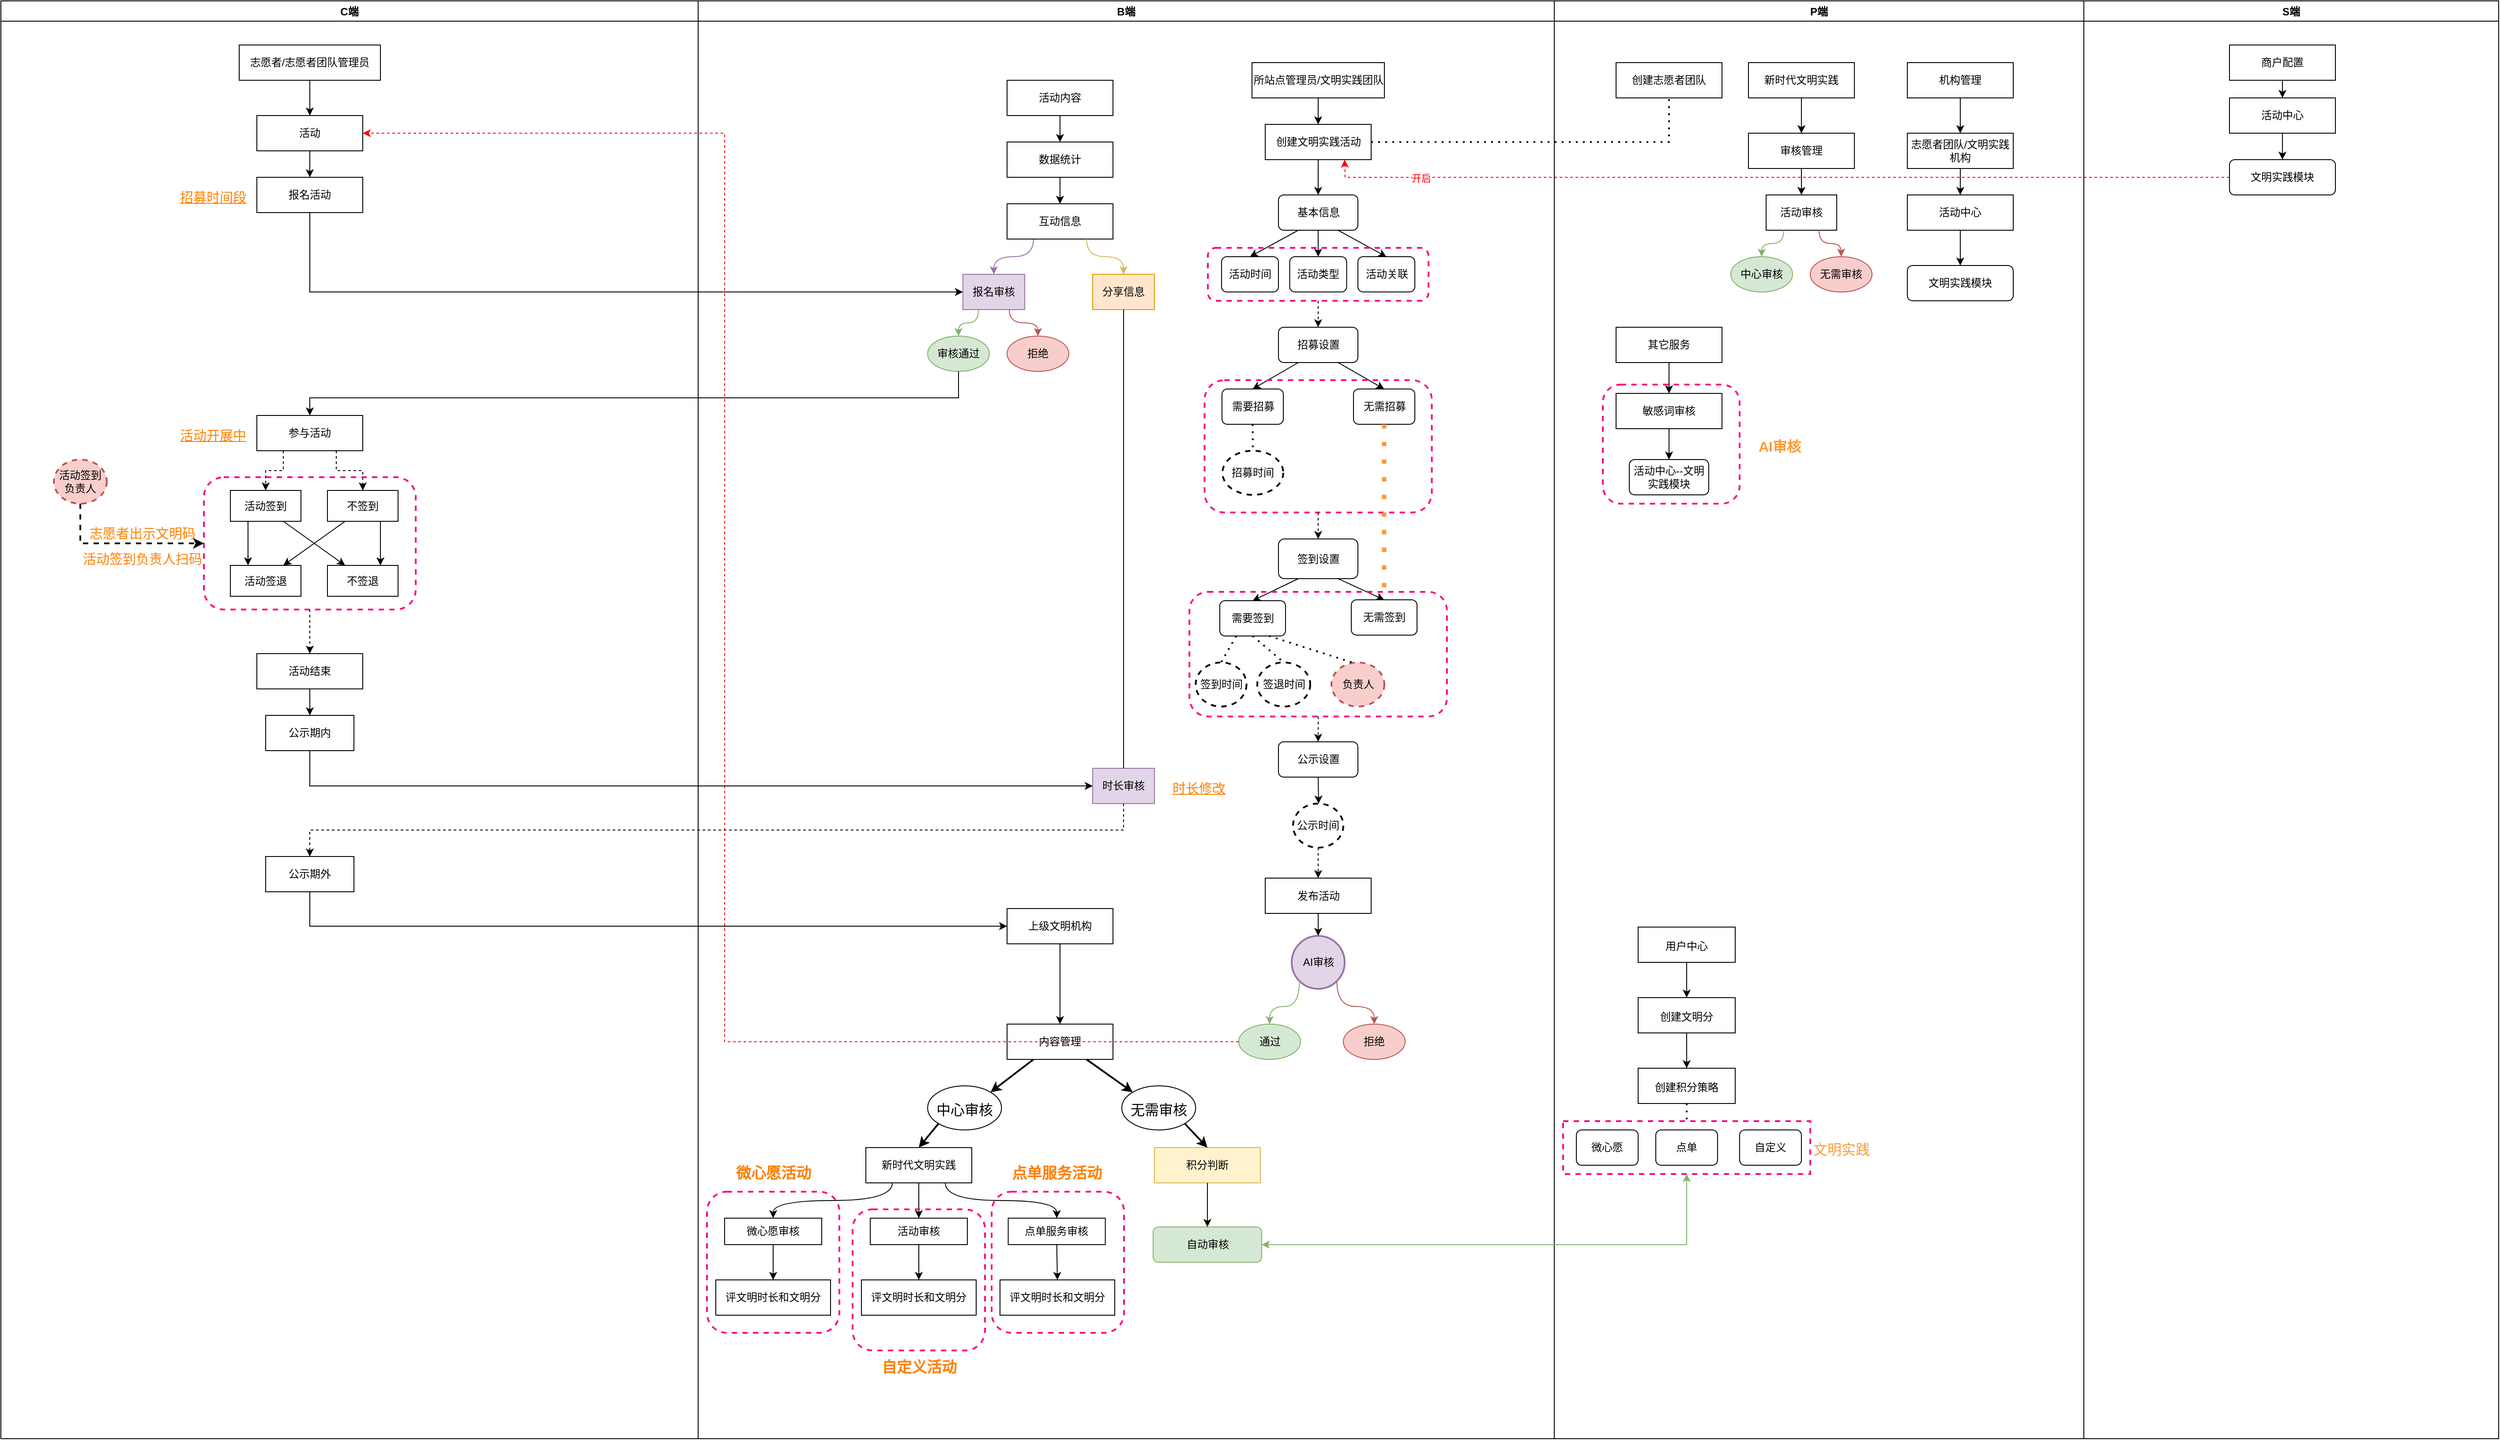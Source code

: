 <mxfile version="15.7.3" type="github">
  <diagram id="qpCgczyUxhtcVtG9j94T" name="第 1 页">
    <mxGraphModel dx="2012" dy="634" grid="1" gridSize="10" guides="1" tooltips="1" connect="1" arrows="1" fold="1" page="1" pageScale="1" pageWidth="827" pageHeight="1169" math="0" shadow="0">
      <root>
        <mxCell id="0" />
        <mxCell id="1" parent="0" />
        <mxCell id="KroNpoQIzIgqycC2E6Yz-1" value="C端" style="swimlane;" parent="1" vertex="1">
          <mxGeometry x="-580" y="100" width="790" height="1630" as="geometry" />
        </mxCell>
        <mxCell id="KroNpoQIzIgqycC2E6Yz-63" value="活动" style="rounded=0;whiteSpace=wrap;html=1;" parent="KroNpoQIzIgqycC2E6Yz-1" vertex="1">
          <mxGeometry x="290" y="130" width="120" height="40" as="geometry" />
        </mxCell>
        <mxCell id="KroNpoQIzIgqycC2E6Yz-64" value="志愿者/志愿者团队管理员" style="rounded=0;whiteSpace=wrap;html=1;" parent="KroNpoQIzIgqycC2E6Yz-1" vertex="1">
          <mxGeometry x="270" y="50" width="160" height="40" as="geometry" />
        </mxCell>
        <mxCell id="KroNpoQIzIgqycC2E6Yz-65" value="" style="endArrow=classic;html=1;rounded=0;strokeColor=#000000;exitX=0.5;exitY=1;exitDx=0;exitDy=0;" parent="KroNpoQIzIgqycC2E6Yz-1" source="KroNpoQIzIgqycC2E6Yz-64" target="KroNpoQIzIgqycC2E6Yz-63" edge="1">
          <mxGeometry width="50" height="50" relative="1" as="geometry">
            <mxPoint x="560" y="320" as="sourcePoint" />
            <mxPoint x="610" y="270" as="targetPoint" />
          </mxGeometry>
        </mxCell>
        <mxCell id="KroNpoQIzIgqycC2E6Yz-66" value="报名活动" style="rounded=0;whiteSpace=wrap;html=1;" parent="KroNpoQIzIgqycC2E6Yz-1" vertex="1">
          <mxGeometry x="290" y="200" width="120" height="40" as="geometry" />
        </mxCell>
        <mxCell id="KroNpoQIzIgqycC2E6Yz-67" value="" style="endArrow=classic;html=1;rounded=0;strokeColor=#000000;exitX=0.5;exitY=1;exitDx=0;exitDy=0;entryX=0.5;entryY=0;entryDx=0;entryDy=0;" parent="KroNpoQIzIgqycC2E6Yz-1" source="KroNpoQIzIgqycC2E6Yz-63" target="KroNpoQIzIgqycC2E6Yz-66" edge="1">
          <mxGeometry width="50" height="50" relative="1" as="geometry">
            <mxPoint x="560" y="320" as="sourcePoint" />
            <mxPoint x="610" y="270" as="targetPoint" />
          </mxGeometry>
        </mxCell>
        <mxCell id="KroNpoQIzIgqycC2E6Yz-70" value="参与活动" style="rounded=0;whiteSpace=wrap;html=1;" parent="KroNpoQIzIgqycC2E6Yz-1" vertex="1">
          <mxGeometry x="290" y="470" width="120" height="40" as="geometry" />
        </mxCell>
        <mxCell id="KroNpoQIzIgqycC2E6Yz-71" value="活动签到" style="rounded=0;whiteSpace=wrap;html=1;" parent="KroNpoQIzIgqycC2E6Yz-1" vertex="1">
          <mxGeometry x="260" y="555" width="80" height="35" as="geometry" />
        </mxCell>
        <mxCell id="KroNpoQIzIgqycC2E6Yz-72" value="活动签退" style="rounded=0;whiteSpace=wrap;html=1;" parent="KroNpoQIzIgqycC2E6Yz-1" vertex="1">
          <mxGeometry x="260" y="640" width="80" height="35" as="geometry" />
        </mxCell>
        <mxCell id="KroNpoQIzIgqycC2E6Yz-73" value="" style="endArrow=classic;html=1;rounded=0;fontSize=14;strokeColor=#000000;exitX=0.25;exitY=1;exitDx=0;exitDy=0;entryX=0.5;entryY=0;entryDx=0;entryDy=0;dashed=1;edgeStyle=orthogonalEdgeStyle;" parent="KroNpoQIzIgqycC2E6Yz-1" source="KroNpoQIzIgqycC2E6Yz-70" target="KroNpoQIzIgqycC2E6Yz-71" edge="1">
          <mxGeometry width="50" height="50" relative="1" as="geometry">
            <mxPoint x="550" y="480" as="sourcePoint" />
            <mxPoint x="600" y="430" as="targetPoint" />
          </mxGeometry>
        </mxCell>
        <mxCell id="KroNpoQIzIgqycC2E6Yz-74" value="" style="endArrow=classic;html=1;rounded=0;fontSize=14;strokeColor=#000000;exitX=0.25;exitY=1;exitDx=0;exitDy=0;entryX=0.25;entryY=0;entryDx=0;entryDy=0;" parent="KroNpoQIzIgqycC2E6Yz-1" source="KroNpoQIzIgqycC2E6Yz-71" target="KroNpoQIzIgqycC2E6Yz-72" edge="1">
          <mxGeometry width="50" height="50" relative="1" as="geometry">
            <mxPoint x="520" y="485" as="sourcePoint" />
            <mxPoint x="570" y="435" as="targetPoint" />
          </mxGeometry>
        </mxCell>
        <mxCell id="8fSrwNJW2z-9N3ba0dvE-89" value="&lt;font style=&quot;font-size: 15px ; font-weight: normal&quot; color=&quot;#ff8000&quot;&gt;&lt;u&gt;招募时间段&lt;/u&gt;&lt;/font&gt;" style="text;strokeColor=none;fillColor=none;html=1;fontSize=24;fontStyle=1;verticalAlign=middle;align=center;" parent="KroNpoQIzIgqycC2E6Yz-1" vertex="1">
          <mxGeometry x="190" y="200" width="100" height="40" as="geometry" />
        </mxCell>
        <mxCell id="8fSrwNJW2z-9N3ba0dvE-90" value="&lt;font color=&quot;#ff8000&quot;&gt;&lt;span style=&quot;font-size: 15px ; font-weight: 400&quot;&gt;&lt;u&gt;活动开展中&lt;/u&gt;&lt;/span&gt;&lt;/font&gt;" style="text;strokeColor=none;fillColor=none;html=1;fontSize=24;fontStyle=1;verticalAlign=middle;align=center;" parent="KroNpoQIzIgqycC2E6Yz-1" vertex="1">
          <mxGeometry x="190" y="470" width="100" height="40" as="geometry" />
        </mxCell>
        <mxCell id="8fSrwNJW2z-9N3ba0dvE-104" value="不签到" style="rounded=0;whiteSpace=wrap;html=1;" parent="KroNpoQIzIgqycC2E6Yz-1" vertex="1">
          <mxGeometry x="370" y="555" width="80" height="35" as="geometry" />
        </mxCell>
        <mxCell id="8fSrwNJW2z-9N3ba0dvE-105" value="不签退" style="rounded=0;whiteSpace=wrap;html=1;" parent="KroNpoQIzIgqycC2E6Yz-1" vertex="1">
          <mxGeometry x="370" y="640" width="80" height="35" as="geometry" />
        </mxCell>
        <mxCell id="8fSrwNJW2z-9N3ba0dvE-106" value="" style="endArrow=classic;html=1;rounded=0;fontSize=14;strokeColor=#000000;exitX=0.75;exitY=1;exitDx=0;exitDy=0;entryX=0.75;entryY=0;entryDx=0;entryDy=0;" parent="KroNpoQIzIgqycC2E6Yz-1" source="8fSrwNJW2z-9N3ba0dvE-104" target="8fSrwNJW2z-9N3ba0dvE-105" edge="1">
          <mxGeometry width="50" height="50" relative="1" as="geometry">
            <mxPoint x="460" y="385" as="sourcePoint" />
            <mxPoint x="510" y="335" as="targetPoint" />
          </mxGeometry>
        </mxCell>
        <mxCell id="8fSrwNJW2z-9N3ba0dvE-107" value="" style="endArrow=classic;html=1;rounded=0;dashed=1;fontSize=15;fontColor=#FF8000;exitX=0.75;exitY=1;exitDx=0;exitDy=0;entryX=0.5;entryY=0;entryDx=0;entryDy=0;edgeStyle=orthogonalEdgeStyle;" parent="KroNpoQIzIgqycC2E6Yz-1" source="KroNpoQIzIgqycC2E6Yz-70" target="8fSrwNJW2z-9N3ba0dvE-104" edge="1">
          <mxGeometry width="50" height="50" relative="1" as="geometry">
            <mxPoint x="570" y="600" as="sourcePoint" />
            <mxPoint x="620" y="550" as="targetPoint" />
          </mxGeometry>
        </mxCell>
        <mxCell id="8fSrwNJW2z-9N3ba0dvE-108" value="" style="endArrow=classic;html=1;rounded=0;fontSize=15;fontColor=#FF8000;exitX=0.75;exitY=1;exitDx=0;exitDy=0;entryX=0.25;entryY=0;entryDx=0;entryDy=0;" parent="KroNpoQIzIgqycC2E6Yz-1" source="KroNpoQIzIgqycC2E6Yz-71" target="8fSrwNJW2z-9N3ba0dvE-105" edge="1">
          <mxGeometry width="50" height="50" relative="1" as="geometry">
            <mxPoint x="570" y="500" as="sourcePoint" />
            <mxPoint x="620" y="450" as="targetPoint" />
          </mxGeometry>
        </mxCell>
        <mxCell id="8fSrwNJW2z-9N3ba0dvE-109" value="" style="endArrow=classic;html=1;rounded=0;fontSize=15;fontColor=#FF8000;exitX=0.25;exitY=1;exitDx=0;exitDy=0;" parent="KroNpoQIzIgqycC2E6Yz-1" source="8fSrwNJW2z-9N3ba0dvE-104" edge="1">
          <mxGeometry width="50" height="50" relative="1" as="geometry">
            <mxPoint x="570" y="500" as="sourcePoint" />
            <mxPoint x="320" y="640" as="targetPoint" />
          </mxGeometry>
        </mxCell>
        <mxCell id="8fSrwNJW2z-9N3ba0dvE-110" value="" style="rounded=1;whiteSpace=wrap;html=1;fillColor=none;strokeWidth=2;dashed=1;strokeColor=#FF0080;" parent="KroNpoQIzIgqycC2E6Yz-1" vertex="1">
          <mxGeometry x="230" y="540" width="240" height="150" as="geometry" />
        </mxCell>
        <mxCell id="8fSrwNJW2z-9N3ba0dvE-111" value="&lt;font style=&quot;font-size: 15px ; font-weight: normal&quot;&gt;志愿者出示文明码&lt;br&gt;活动签到负责人扫码&lt;br&gt;&lt;/font&gt;" style="text;strokeColor=none;fillColor=none;html=1;fontSize=24;fontStyle=1;verticalAlign=middle;align=center;fontColor=#FF8000;" parent="KroNpoQIzIgqycC2E6Yz-1" vertex="1">
          <mxGeometry x="90" y="577.5" width="140" height="75" as="geometry" />
        </mxCell>
        <mxCell id="8fSrwNJW2z-9N3ba0dvE-112" value="活动结束" style="rounded=0;whiteSpace=wrap;html=1;" parent="KroNpoQIzIgqycC2E6Yz-1" vertex="1">
          <mxGeometry x="290" y="740" width="120" height="40" as="geometry" />
        </mxCell>
        <mxCell id="8fSrwNJW2z-9N3ba0dvE-113" value="" style="endArrow=classic;html=1;rounded=0;dashed=1;fontSize=15;fontColor=#FF8000;exitX=0.5;exitY=1;exitDx=0;exitDy=0;" parent="KroNpoQIzIgqycC2E6Yz-1" source="8fSrwNJW2z-9N3ba0dvE-110" target="8fSrwNJW2z-9N3ba0dvE-112" edge="1">
          <mxGeometry width="50" height="50" relative="1" as="geometry">
            <mxPoint x="570" y="600" as="sourcePoint" />
            <mxPoint x="620" y="550" as="targetPoint" />
          </mxGeometry>
        </mxCell>
        <mxCell id="8fSrwNJW2z-9N3ba0dvE-114" value="公示期内" style="rounded=0;whiteSpace=wrap;html=1;" parent="KroNpoQIzIgqycC2E6Yz-1" vertex="1">
          <mxGeometry x="300" y="810" width="100" height="40" as="geometry" />
        </mxCell>
        <mxCell id="8fSrwNJW2z-9N3ba0dvE-115" value="公示期外" style="rounded=0;whiteSpace=wrap;html=1;" parent="KroNpoQIzIgqycC2E6Yz-1" vertex="1">
          <mxGeometry x="300" y="970" width="100" height="40" as="geometry" />
        </mxCell>
        <mxCell id="8fSrwNJW2z-9N3ba0dvE-116" value="" style="endArrow=classic;html=1;rounded=0;fontSize=15;fontColor=#FF8000;exitX=0.5;exitY=1;exitDx=0;exitDy=0;entryX=0.5;entryY=0;entryDx=0;entryDy=0;" parent="KroNpoQIzIgqycC2E6Yz-1" source="8fSrwNJW2z-9N3ba0dvE-112" target="8fSrwNJW2z-9N3ba0dvE-114" edge="1">
          <mxGeometry width="50" height="50" relative="1" as="geometry">
            <mxPoint x="570" y="800" as="sourcePoint" />
            <mxPoint x="620" y="750" as="targetPoint" />
          </mxGeometry>
        </mxCell>
        <mxCell id="BuUmO1E-tudYoT2X7st1-2" value="活动签到负责人" style="ellipse;whiteSpace=wrap;html=1;dashed=1;strokeColor=#b85450;strokeWidth=2;fillColor=#f8cecc;" vertex="1" parent="KroNpoQIzIgqycC2E6Yz-1">
          <mxGeometry x="60" y="520" width="60" height="50" as="geometry" />
        </mxCell>
        <mxCell id="BuUmO1E-tudYoT2X7st1-3" value="" style="endArrow=classic;html=1;rounded=0;fontSize=20;fontColor=#FF8000;strokeColor=#000000;strokeWidth=2;exitX=0.5;exitY=1;exitDx=0;exitDy=0;entryX=0;entryY=0.5;entryDx=0;entryDy=0;dashed=1;" edge="1" parent="KroNpoQIzIgqycC2E6Yz-1" source="BuUmO1E-tudYoT2X7st1-2" target="8fSrwNJW2z-9N3ba0dvE-110">
          <mxGeometry width="50" height="50" relative="1" as="geometry">
            <mxPoint x="550" y="680" as="sourcePoint" />
            <mxPoint x="600" y="630" as="targetPoint" />
            <Array as="points">
              <mxPoint x="90" y="615" />
            </Array>
          </mxGeometry>
        </mxCell>
        <mxCell id="KroNpoQIzIgqycC2E6Yz-3" value="B端" style="swimlane;" parent="1" vertex="1">
          <mxGeometry x="210" y="100" width="970" height="1630" as="geometry" />
        </mxCell>
        <mxCell id="KroNpoQIzIgqycC2E6Yz-6" value="所站点管理员/文明实践团队" style="rounded=0;whiteSpace=wrap;html=1;" parent="KroNpoQIzIgqycC2E6Yz-3" vertex="1">
          <mxGeometry x="627.5" y="70" width="150" height="40" as="geometry" />
        </mxCell>
        <mxCell id="KroNpoQIzIgqycC2E6Yz-7" value="创建文明实践活动" style="rounded=0;whiteSpace=wrap;html=1;" parent="KroNpoQIzIgqycC2E6Yz-3" vertex="1">
          <mxGeometry x="642.5" y="140" width="120" height="40" as="geometry" />
        </mxCell>
        <mxCell id="KroNpoQIzIgqycC2E6Yz-8" value="" style="endArrow=classic;html=1;rounded=0;exitX=0.5;exitY=1;exitDx=0;exitDy=0;entryX=0.5;entryY=0;entryDx=0;entryDy=0;" parent="KroNpoQIzIgqycC2E6Yz-3" source="KroNpoQIzIgqycC2E6Yz-6" target="KroNpoQIzIgqycC2E6Yz-7" edge="1">
          <mxGeometry width="50" height="50" relative="1" as="geometry">
            <mxPoint x="547.5" y="410" as="sourcePoint" />
            <mxPoint x="597.5" y="360" as="targetPoint" />
          </mxGeometry>
        </mxCell>
        <mxCell id="KroNpoQIzIgqycC2E6Yz-9" value="基本信息" style="rounded=1;whiteSpace=wrap;html=1;" parent="KroNpoQIzIgqycC2E6Yz-3" vertex="1">
          <mxGeometry x="657.5" y="220" width="90" height="40" as="geometry" />
        </mxCell>
        <mxCell id="KroNpoQIzIgqycC2E6Yz-11" value="公示设置" style="rounded=1;whiteSpace=wrap;html=1;" parent="KroNpoQIzIgqycC2E6Yz-3" vertex="1">
          <mxGeometry x="657.5" y="840" width="90" height="40" as="geometry" />
        </mxCell>
        <mxCell id="KroNpoQIzIgqycC2E6Yz-12" value="签到设置" style="rounded=1;whiteSpace=wrap;html=1;" parent="KroNpoQIzIgqycC2E6Yz-3" vertex="1">
          <mxGeometry x="657.5" y="610" width="90" height="45" as="geometry" />
        </mxCell>
        <mxCell id="KroNpoQIzIgqycC2E6Yz-13" value="" style="endArrow=classic;html=1;rounded=0;exitX=0.5;exitY=1;exitDx=0;exitDy=0;entryX=0.5;entryY=0;entryDx=0;entryDy=0;" parent="KroNpoQIzIgqycC2E6Yz-3" source="KroNpoQIzIgqycC2E6Yz-7" target="KroNpoQIzIgqycC2E6Yz-9" edge="1">
          <mxGeometry width="50" height="50" relative="1" as="geometry">
            <mxPoint x="547.5" y="410" as="sourcePoint" />
            <mxPoint x="597.5" y="360" as="targetPoint" />
          </mxGeometry>
        </mxCell>
        <mxCell id="KroNpoQIzIgqycC2E6Yz-32" value="发布活动" style="rounded=0;whiteSpace=wrap;html=1;" parent="KroNpoQIzIgqycC2E6Yz-3" vertex="1">
          <mxGeometry x="642.5" y="994.5" width="120" height="40" as="geometry" />
        </mxCell>
        <mxCell id="KroNpoQIzIgqycC2E6Yz-43" value="内容管理" style="rounded=0;whiteSpace=wrap;html=1;" parent="KroNpoQIzIgqycC2E6Yz-3" vertex="1">
          <mxGeometry x="350" y="1160" width="120" height="40" as="geometry" />
        </mxCell>
        <mxCell id="KroNpoQIzIgqycC2E6Yz-46" value="新时代文明实践" style="rounded=0;whiteSpace=wrap;html=1;" parent="KroNpoQIzIgqycC2E6Yz-3" vertex="1">
          <mxGeometry x="190" y="1300" width="120" height="40" as="geometry" />
        </mxCell>
        <mxCell id="KroNpoQIzIgqycC2E6Yz-48" value="" style="endArrow=classic;html=1;rounded=1;strokeColor=default;exitX=0.5;exitY=1;exitDx=0;exitDy=0;entryX=0.5;entryY=0;entryDx=0;entryDy=0;" parent="KroNpoQIzIgqycC2E6Yz-3" source="KroNpoQIzIgqycC2E6Yz-46" target="FjpEWepWwARHCfVB9OQ8-1" edge="1">
          <mxGeometry width="50" height="50" relative="1" as="geometry">
            <mxPoint x="483" y="1340" as="sourcePoint" />
            <mxPoint x="250" y="1375" as="targetPoint" />
          </mxGeometry>
        </mxCell>
        <mxCell id="KroNpoQIzIgqycC2E6Yz-55" value="通过" style="ellipse;whiteSpace=wrap;html=1;fillColor=#d5e8d4;strokeColor=#82b366;" parent="KroNpoQIzIgqycC2E6Yz-3" vertex="1">
          <mxGeometry x="612.5" y="1160" width="70" height="40" as="geometry" />
        </mxCell>
        <mxCell id="KroNpoQIzIgqycC2E6Yz-56" value="拒绝" style="ellipse;whiteSpace=wrap;html=1;fillColor=#f8cecc;strokeColor=#b85450;" parent="KroNpoQIzIgqycC2E6Yz-3" vertex="1">
          <mxGeometry x="731" y="1160" width="70" height="40" as="geometry" />
        </mxCell>
        <mxCell id="KroNpoQIzIgqycC2E6Yz-10" value="招募设置" style="rounded=1;whiteSpace=wrap;html=1;" parent="KroNpoQIzIgqycC2E6Yz-3" vertex="1">
          <mxGeometry x="657.5" y="370" width="90" height="40" as="geometry" />
        </mxCell>
        <mxCell id="KroNpoQIzIgqycC2E6Yz-14" value="" style="endArrow=classic;html=1;rounded=0;exitX=0.5;exitY=1;exitDx=0;exitDy=0;" parent="KroNpoQIzIgqycC2E6Yz-3" source="KroNpoQIzIgqycC2E6Yz-9" edge="1">
          <mxGeometry width="50" height="50" relative="1" as="geometry">
            <mxPoint x="547.5" y="410" as="sourcePoint" />
            <mxPoint x="702.5" y="290" as="targetPoint" />
          </mxGeometry>
        </mxCell>
        <mxCell id="8fSrwNJW2z-9N3ba0dvE-43" value="" style="endArrow=classic;html=1;rounded=0;exitX=0.25;exitY=1;exitDx=0;exitDy=0;entryX=0.5;entryY=0;entryDx=0;entryDy=0;" parent="KroNpoQIzIgqycC2E6Yz-3" source="KroNpoQIzIgqycC2E6Yz-9" target="8fSrwNJW2z-9N3ba0dvE-46" edge="1">
          <mxGeometry width="50" height="50" relative="1" as="geometry">
            <mxPoint x="822.5" y="330" as="sourcePoint" />
            <mxPoint x="654.574" y="284.105" as="targetPoint" />
          </mxGeometry>
        </mxCell>
        <mxCell id="8fSrwNJW2z-9N3ba0dvE-44" value="" style="endArrow=classic;html=1;rounded=0;exitX=0.75;exitY=1;exitDx=0;exitDy=0;entryX=0.5;entryY=0;entryDx=0;entryDy=0;" parent="KroNpoQIzIgqycC2E6Yz-3" source="KroNpoQIzIgqycC2E6Yz-9" target="8fSrwNJW2z-9N3ba0dvE-48" edge="1">
          <mxGeometry width="50" height="50" relative="1" as="geometry">
            <mxPoint x="722.5" y="290" as="sourcePoint" />
            <mxPoint x="750.426" y="284.105" as="targetPoint" />
          </mxGeometry>
        </mxCell>
        <mxCell id="8fSrwNJW2z-9N3ba0dvE-46" value="活动时间" style="rounded=1;whiteSpace=wrap;html=1;" parent="KroNpoQIzIgqycC2E6Yz-3" vertex="1">
          <mxGeometry x="593" y="290" width="64.5" height="40" as="geometry" />
        </mxCell>
        <mxCell id="8fSrwNJW2z-9N3ba0dvE-47" value="活动类型" style="rounded=1;whiteSpace=wrap;html=1;" parent="KroNpoQIzIgqycC2E6Yz-3" vertex="1">
          <mxGeometry x="670.25" y="290" width="64.5" height="40" as="geometry" />
        </mxCell>
        <mxCell id="8fSrwNJW2z-9N3ba0dvE-48" value="活动关联" style="rounded=1;whiteSpace=wrap;html=1;" parent="KroNpoQIzIgqycC2E6Yz-3" vertex="1">
          <mxGeometry x="747.5" y="290" width="64.5" height="40" as="geometry" />
        </mxCell>
        <mxCell id="8fSrwNJW2z-9N3ba0dvE-49" value="" style="rounded=1;whiteSpace=wrap;html=1;fillColor=none;strokeWidth=2;dashed=1;strokeColor=#FF0080;" parent="KroNpoQIzIgqycC2E6Yz-3" vertex="1">
          <mxGeometry x="577.5" y="280" width="250" height="60" as="geometry" />
        </mxCell>
        <mxCell id="8fSrwNJW2z-9N3ba0dvE-50" value="" style="endArrow=classic;html=1;rounded=0;exitX=0.5;exitY=1;exitDx=0;exitDy=0;entryX=0.5;entryY=0;entryDx=0;entryDy=0;dashed=1;" parent="KroNpoQIzIgqycC2E6Yz-3" source="8fSrwNJW2z-9N3ba0dvE-49" target="KroNpoQIzIgqycC2E6Yz-10" edge="1">
          <mxGeometry width="50" height="50" relative="1" as="geometry">
            <mxPoint x="822.5" y="430" as="sourcePoint" />
            <mxPoint x="732.5" y="400" as="targetPoint" />
          </mxGeometry>
        </mxCell>
        <mxCell id="8fSrwNJW2z-9N3ba0dvE-54" value="需要招募" style="rounded=1;whiteSpace=wrap;html=1;strokeColor=#000000;strokeWidth=1;fillColor=default;" parent="KroNpoQIzIgqycC2E6Yz-3" vertex="1">
          <mxGeometry x="593.5" y="440" width="69.5" height="40" as="geometry" />
        </mxCell>
        <mxCell id="8fSrwNJW2z-9N3ba0dvE-51" value="" style="endArrow=classic;html=1;rounded=0;exitX=0.25;exitY=1;exitDx=0;exitDy=0;entryX=0.5;entryY=0;entryDx=0;entryDy=0;" parent="KroNpoQIzIgqycC2E6Yz-3" source="KroNpoQIzIgqycC2E6Yz-10" target="8fSrwNJW2z-9N3ba0dvE-54" edge="1">
          <mxGeometry width="50" height="50" relative="1" as="geometry">
            <mxPoint x="822.5" y="430" as="sourcePoint" />
            <mxPoint x="642.5" y="430" as="targetPoint" />
          </mxGeometry>
        </mxCell>
        <mxCell id="8fSrwNJW2z-9N3ba0dvE-55" value="无需招募" style="rounded=1;whiteSpace=wrap;html=1;strokeColor=#000000;strokeWidth=1;fillColor=default;" parent="KroNpoQIzIgqycC2E6Yz-3" vertex="1">
          <mxGeometry x="742.5" y="440" width="69.5" height="40" as="geometry" />
        </mxCell>
        <mxCell id="8fSrwNJW2z-9N3ba0dvE-53" value="" style="endArrow=classic;html=1;rounded=0;exitX=0.75;exitY=1;exitDx=0;exitDy=0;entryX=0.5;entryY=0;entryDx=0;entryDy=0;" parent="KroNpoQIzIgqycC2E6Yz-3" source="KroNpoQIzIgqycC2E6Yz-10" target="8fSrwNJW2z-9N3ba0dvE-55" edge="1">
          <mxGeometry width="50" height="50" relative="1" as="geometry">
            <mxPoint x="822.5" y="430" as="sourcePoint" />
            <mxPoint x="762.5" y="430" as="targetPoint" />
          </mxGeometry>
        </mxCell>
        <mxCell id="8fSrwNJW2z-9N3ba0dvE-57" value="招募时间" style="ellipse;whiteSpace=wrap;html=1;strokeColor=#000000;strokeWidth=2;fillColor=default;dashed=1;" parent="KroNpoQIzIgqycC2E6Yz-3" vertex="1">
          <mxGeometry x="594" y="510" width="69" height="50" as="geometry" />
        </mxCell>
        <mxCell id="8fSrwNJW2z-9N3ba0dvE-58" value="" style="endArrow=none;dashed=1;html=1;dashPattern=1 3;strokeWidth=2;rounded=0;exitX=0.5;exitY=1;exitDx=0;exitDy=0;entryX=0.5;entryY=0;entryDx=0;entryDy=0;" parent="KroNpoQIzIgqycC2E6Yz-3" source="8fSrwNJW2z-9N3ba0dvE-54" target="8fSrwNJW2z-9N3ba0dvE-57" edge="1">
          <mxGeometry width="50" height="50" relative="1" as="geometry">
            <mxPoint x="602.5" y="440" as="sourcePoint" />
            <mxPoint x="652.5" y="390" as="targetPoint" />
          </mxGeometry>
        </mxCell>
        <mxCell id="8fSrwNJW2z-9N3ba0dvE-64" value="" style="endArrow=classic;html=1;rounded=0;dashed=1;" parent="KroNpoQIzIgqycC2E6Yz-3" target="KroNpoQIzIgqycC2E6Yz-32" edge="1">
          <mxGeometry width="50" height="50" relative="1" as="geometry">
            <mxPoint x="702.5" y="960" as="sourcePoint" />
            <mxPoint x="652.5" y="780" as="targetPoint" />
          </mxGeometry>
        </mxCell>
        <mxCell id="8fSrwNJW2z-9N3ba0dvE-65" value="需要签到" style="rounded=1;whiteSpace=wrap;html=1;" parent="KroNpoQIzIgqycC2E6Yz-3" vertex="1">
          <mxGeometry x="591" y="680" width="74.5" height="40" as="geometry" />
        </mxCell>
        <mxCell id="8fSrwNJW2z-9N3ba0dvE-66" value="无需签到" style="rounded=1;whiteSpace=wrap;html=1;" parent="KroNpoQIzIgqycC2E6Yz-3" vertex="1">
          <mxGeometry x="740" y="679" width="74.5" height="40" as="geometry" />
        </mxCell>
        <mxCell id="8fSrwNJW2z-9N3ba0dvE-67" value="" style="endArrow=classic;html=1;rounded=0;exitX=0.25;exitY=1;exitDx=0;exitDy=0;entryX=0.5;entryY=0;entryDx=0;entryDy=0;" parent="KroNpoQIzIgqycC2E6Yz-3" source="KroNpoQIzIgqycC2E6Yz-12" target="8fSrwNJW2z-9N3ba0dvE-65" edge="1">
          <mxGeometry width="50" height="50" relative="1" as="geometry">
            <mxPoint x="602.5" y="640" as="sourcePoint" />
            <mxPoint x="652.5" y="590" as="targetPoint" />
          </mxGeometry>
        </mxCell>
        <mxCell id="8fSrwNJW2z-9N3ba0dvE-68" value="" style="endArrow=classic;html=1;rounded=0;exitX=0.75;exitY=1;exitDx=0;exitDy=0;entryX=0.5;entryY=0;entryDx=0;entryDy=0;" parent="KroNpoQIzIgqycC2E6Yz-3" source="KroNpoQIzIgqycC2E6Yz-12" target="8fSrwNJW2z-9N3ba0dvE-66" edge="1">
          <mxGeometry width="50" height="50" relative="1" as="geometry">
            <mxPoint x="602.5" y="640" as="sourcePoint" />
            <mxPoint x="652.5" y="590" as="targetPoint" />
          </mxGeometry>
        </mxCell>
        <mxCell id="8fSrwNJW2z-9N3ba0dvE-70" value="签到时间" style="ellipse;whiteSpace=wrap;html=1;dashed=1;strokeColor=#000000;strokeWidth=2;fillColor=default;" parent="KroNpoQIzIgqycC2E6Yz-3" vertex="1">
          <mxGeometry x="563.68" y="750" width="57.63" height="50" as="geometry" />
        </mxCell>
        <mxCell id="8fSrwNJW2z-9N3ba0dvE-71" value="签退时间" style="ellipse;whiteSpace=wrap;html=1;dashed=1;strokeColor=#000000;strokeWidth=2;fillColor=default;" parent="KroNpoQIzIgqycC2E6Yz-3" vertex="1">
          <mxGeometry x="633.5" y="750" width="60" height="50" as="geometry" />
        </mxCell>
        <mxCell id="8fSrwNJW2z-9N3ba0dvE-73" value="" style="endArrow=none;dashed=1;html=1;dashPattern=1 3;strokeWidth=2;rounded=0;exitX=0.25;exitY=1;exitDx=0;exitDy=0;entryX=0.5;entryY=0;entryDx=0;entryDy=0;" parent="KroNpoQIzIgqycC2E6Yz-3" source="8fSrwNJW2z-9N3ba0dvE-65" target="8fSrwNJW2z-9N3ba0dvE-70" edge="1">
          <mxGeometry width="50" height="50" relative="1" as="geometry">
            <mxPoint x="602.5" y="740" as="sourcePoint" />
            <mxPoint x="652.5" y="690" as="targetPoint" />
          </mxGeometry>
        </mxCell>
        <mxCell id="8fSrwNJW2z-9N3ba0dvE-74" value="" style="endArrow=none;dashed=1;html=1;dashPattern=1 3;strokeWidth=2;rounded=0;exitX=0.5;exitY=1;exitDx=0;exitDy=0;entryX=0.5;entryY=0;entryDx=0;entryDy=0;" parent="KroNpoQIzIgqycC2E6Yz-3" source="8fSrwNJW2z-9N3ba0dvE-65" target="8fSrwNJW2z-9N3ba0dvE-71" edge="1">
          <mxGeometry width="50" height="50" relative="1" as="geometry">
            <mxPoint x="619.625" y="730" as="sourcePoint" />
            <mxPoint x="602.495" y="760" as="targetPoint" />
          </mxGeometry>
        </mxCell>
        <mxCell id="8fSrwNJW2z-9N3ba0dvE-75" value="" style="endArrow=classic;html=1;rounded=0;entryX=0.5;entryY=0;entryDx=0;entryDy=0;dashed=1;exitX=0.5;exitY=1;exitDx=0;exitDy=0;" parent="KroNpoQIzIgqycC2E6Yz-3" target="KroNpoQIzIgqycC2E6Yz-11" edge="1" source="8fSrwNJW2z-9N3ba0dvE-69">
          <mxGeometry width="50" height="50" relative="1" as="geometry">
            <mxPoint x="690" y="820" as="sourcePoint" />
            <mxPoint x="712.5" y="620" as="targetPoint" />
          </mxGeometry>
        </mxCell>
        <mxCell id="8fSrwNJW2z-9N3ba0dvE-77" value="公示时间" style="ellipse;whiteSpace=wrap;html=1;dashed=1;strokeColor=#000000;strokeWidth=2;fillColor=default;" parent="KroNpoQIzIgqycC2E6Yz-3" vertex="1">
          <mxGeometry x="674" y="910" width="57" height="50" as="geometry" />
        </mxCell>
        <mxCell id="8fSrwNJW2z-9N3ba0dvE-78" value="" style="endArrow=classic;html=1;rounded=0;exitX=0.5;exitY=1;exitDx=0;exitDy=0;" parent="KroNpoQIzIgqycC2E6Yz-3" source="KroNpoQIzIgqycC2E6Yz-11" edge="1">
          <mxGeometry width="50" height="50" relative="1" as="geometry">
            <mxPoint x="602.5" y="840" as="sourcePoint" />
            <mxPoint x="703" y="910" as="targetPoint" />
          </mxGeometry>
        </mxCell>
        <mxCell id="8fSrwNJW2z-9N3ba0dvE-59" value="" style="rounded=1;whiteSpace=wrap;html=1;fillColor=none;strokeWidth=2;dashed=1;strokeColor=#FF0080;" parent="KroNpoQIzIgqycC2E6Yz-3" vertex="1">
          <mxGeometry x="573.75" y="430" width="257.5" height="150" as="geometry" />
        </mxCell>
        <mxCell id="8fSrwNJW2z-9N3ba0dvE-63" value="" style="endArrow=classic;html=1;rounded=0;exitX=0.5;exitY=1;exitDx=0;exitDy=0;entryX=0.5;entryY=0;entryDx=0;entryDy=0;dashed=1;" parent="KroNpoQIzIgqycC2E6Yz-3" source="8fSrwNJW2z-9N3ba0dvE-59" target="KroNpoQIzIgqycC2E6Yz-12" edge="1">
          <mxGeometry width="50" height="50" relative="1" as="geometry">
            <mxPoint x="602.5" y="640" as="sourcePoint" />
            <mxPoint x="652.5" y="590" as="targetPoint" />
          </mxGeometry>
        </mxCell>
        <mxCell id="8fSrwNJW2z-9N3ba0dvE-79" value="AI审核" style="ellipse;whiteSpace=wrap;html=1;aspect=fixed;strokeColor=#9673a6;strokeWidth=2;fillColor=#e1d5e7;" parent="KroNpoQIzIgqycC2E6Yz-3" vertex="1">
          <mxGeometry x="672.5" y="1060" width="60" height="60" as="geometry" />
        </mxCell>
        <mxCell id="8fSrwNJW2z-9N3ba0dvE-80" value="" style="endArrow=classic;html=1;rounded=0;exitX=0.5;exitY=1;exitDx=0;exitDy=0;entryX=0.5;entryY=0;entryDx=0;entryDy=0;" parent="KroNpoQIzIgqycC2E6Yz-3" source="KroNpoQIzIgqycC2E6Yz-32" target="8fSrwNJW2z-9N3ba0dvE-79" edge="1">
          <mxGeometry width="50" height="50" relative="1" as="geometry">
            <mxPoint x="802.5" y="940" as="sourcePoint" />
            <mxPoint x="852.5" y="890" as="targetPoint" />
          </mxGeometry>
        </mxCell>
        <mxCell id="8fSrwNJW2z-9N3ba0dvE-81" value="" style="endArrow=classic;html=1;rounded=0;exitX=0;exitY=1;exitDx=0;exitDy=0;entryX=0.5;entryY=0;entryDx=0;entryDy=0;edgeStyle=orthogonalEdgeStyle;curved=1;fillColor=#d5e8d4;strokeColor=#82b366;" parent="KroNpoQIzIgqycC2E6Yz-3" source="8fSrwNJW2z-9N3ba0dvE-79" target="KroNpoQIzIgqycC2E6Yz-55" edge="1">
          <mxGeometry width="50" height="50" relative="1" as="geometry">
            <mxPoint x="802.5" y="1040" as="sourcePoint" />
            <mxPoint x="582.5" y="1130" as="targetPoint" />
          </mxGeometry>
        </mxCell>
        <mxCell id="8fSrwNJW2z-9N3ba0dvE-82" value="" style="endArrow=classic;html=1;rounded=0;curved=1;exitX=1;exitY=1;exitDx=0;exitDy=0;entryX=0.5;entryY=0;entryDx=0;entryDy=0;edgeStyle=orthogonalEdgeStyle;fillColor=#f8cecc;strokeColor=#b85450;" parent="KroNpoQIzIgqycC2E6Yz-3" source="8fSrwNJW2z-9N3ba0dvE-79" target="KroNpoQIzIgqycC2E6Yz-56" edge="1">
          <mxGeometry width="50" height="50" relative="1" as="geometry">
            <mxPoint x="802.5" y="1040" as="sourcePoint" />
            <mxPoint x="852.5" y="990" as="targetPoint" />
          </mxGeometry>
        </mxCell>
        <mxCell id="8fSrwNJW2z-9N3ba0dvE-91" value="活动内容" style="rounded=0;whiteSpace=wrap;html=1;" parent="KroNpoQIzIgqycC2E6Yz-3" vertex="1">
          <mxGeometry x="350" y="90" width="120" height="40" as="geometry" />
        </mxCell>
        <mxCell id="8fSrwNJW2z-9N3ba0dvE-92" value="数据统计" style="rounded=0;whiteSpace=wrap;html=1;" parent="KroNpoQIzIgqycC2E6Yz-3" vertex="1">
          <mxGeometry x="350" y="160" width="120" height="40" as="geometry" />
        </mxCell>
        <mxCell id="8fSrwNJW2z-9N3ba0dvE-93" value="报名审核" style="rounded=0;whiteSpace=wrap;html=1;fillColor=#e1d5e7;strokeColor=#9673a6;" parent="KroNpoQIzIgqycC2E6Yz-3" vertex="1">
          <mxGeometry x="300" y="310" width="70" height="40" as="geometry" />
        </mxCell>
        <mxCell id="8fSrwNJW2z-9N3ba0dvE-94" value="" style="endArrow=classic;html=1;rounded=0;fontSize=15;fontColor=#FF8000;curved=1;exitX=0.5;exitY=1;exitDx=0;exitDy=0;" parent="KroNpoQIzIgqycC2E6Yz-3" source="8fSrwNJW2z-9N3ba0dvE-91" target="8fSrwNJW2z-9N3ba0dvE-92" edge="1">
          <mxGeometry width="50" height="50" relative="1" as="geometry">
            <mxPoint x="350" y="330" as="sourcePoint" />
            <mxPoint x="400" y="280" as="targetPoint" />
          </mxGeometry>
        </mxCell>
        <mxCell id="8fSrwNJW2z-9N3ba0dvE-95" value="" style="endArrow=classic;html=1;rounded=0;fontSize=15;fontColor=#FF8000;curved=1;entryX=0.5;entryY=0;entryDx=0;entryDy=0;exitX=0.25;exitY=1;exitDx=0;exitDy=0;fillColor=#e1d5e7;strokeColor=#9673a6;edgeStyle=orthogonalEdgeStyle;" parent="KroNpoQIzIgqycC2E6Yz-3" source="8fSrwNJW2z-9N3ba0dvE-119" target="8fSrwNJW2z-9N3ba0dvE-93" edge="1">
          <mxGeometry width="50" height="50" relative="1" as="geometry">
            <mxPoint x="350" y="280" as="sourcePoint" />
            <mxPoint x="380" y="230" as="targetPoint" />
          </mxGeometry>
        </mxCell>
        <mxCell id="8fSrwNJW2z-9N3ba0dvE-98" value="审核通过" style="ellipse;whiteSpace=wrap;html=1;fillColor=#d5e8d4;strokeColor=#82b366;" parent="KroNpoQIzIgqycC2E6Yz-3" vertex="1">
          <mxGeometry x="260" y="380" width="70" height="40" as="geometry" />
        </mxCell>
        <mxCell id="8fSrwNJW2z-9N3ba0dvE-99" value="拒绝" style="ellipse;whiteSpace=wrap;html=1;fillColor=#f8cecc;strokeColor=#b85450;" parent="KroNpoQIzIgqycC2E6Yz-3" vertex="1">
          <mxGeometry x="350" y="380" width="70" height="40" as="geometry" />
        </mxCell>
        <mxCell id="8fSrwNJW2z-9N3ba0dvE-100" value="" style="endArrow=classic;html=1;rounded=0;fontSize=15;fontColor=#FF8000;exitX=0.25;exitY=1;exitDx=0;exitDy=0;entryX=0.5;entryY=0;entryDx=0;entryDy=0;edgeStyle=orthogonalEdgeStyle;curved=1;fillColor=#d5e8d4;strokeColor=#82b366;" parent="KroNpoQIzIgqycC2E6Yz-3" source="8fSrwNJW2z-9N3ba0dvE-93" target="8fSrwNJW2z-9N3ba0dvE-98" edge="1">
          <mxGeometry width="50" height="50" relative="1" as="geometry">
            <mxPoint x="300" y="490" as="sourcePoint" />
            <mxPoint x="350" y="440" as="targetPoint" />
          </mxGeometry>
        </mxCell>
        <mxCell id="8fSrwNJW2z-9N3ba0dvE-101" value="" style="endArrow=classic;html=1;rounded=0;fontSize=15;fontColor=#FF8000;exitX=0.75;exitY=1;exitDx=0;exitDy=0;entryX=0.5;entryY=0;entryDx=0;entryDy=0;edgeStyle=orthogonalEdgeStyle;curved=1;fillColor=#f8cecc;strokeColor=#b85450;" parent="KroNpoQIzIgqycC2E6Yz-3" source="8fSrwNJW2z-9N3ba0dvE-93" target="8fSrwNJW2z-9N3ba0dvE-99" edge="1">
          <mxGeometry width="50" height="50" relative="1" as="geometry">
            <mxPoint x="300" y="490" as="sourcePoint" />
            <mxPoint x="410" y="380" as="targetPoint" />
          </mxGeometry>
        </mxCell>
        <mxCell id="8fSrwNJW2z-9N3ba0dvE-119" value="互动信息" style="rounded=0;whiteSpace=wrap;html=1;" parent="KroNpoQIzIgqycC2E6Yz-3" vertex="1">
          <mxGeometry x="350" y="230" width="120" height="40" as="geometry" />
        </mxCell>
        <mxCell id="8fSrwNJW2z-9N3ba0dvE-120" value="" style="endArrow=classic;html=1;rounded=0;fontSize=15;fontColor=#FF8000;exitX=0.5;exitY=1;exitDx=0;exitDy=0;" parent="KroNpoQIzIgqycC2E6Yz-3" source="8fSrwNJW2z-9N3ba0dvE-92" target="8fSrwNJW2z-9N3ba0dvE-119" edge="1">
          <mxGeometry width="50" height="50" relative="1" as="geometry">
            <mxPoint x="220" y="350" as="sourcePoint" />
            <mxPoint x="270" y="300" as="targetPoint" />
          </mxGeometry>
        </mxCell>
        <mxCell id="8fSrwNJW2z-9N3ba0dvE-121" value="分享信息" style="rounded=0;whiteSpace=wrap;html=1;fillColor=#ffe6cc;strokeColor=#d79b00;" parent="KroNpoQIzIgqycC2E6Yz-3" vertex="1">
          <mxGeometry x="447" y="310" width="70" height="40" as="geometry" />
        </mxCell>
        <mxCell id="8fSrwNJW2z-9N3ba0dvE-122" value="" style="endArrow=classic;html=1;rounded=0;fontSize=15;fontColor=#FF8000;curved=1;exitX=0.75;exitY=1;exitDx=0;exitDy=0;entryX=0.5;entryY=0;entryDx=0;entryDy=0;fillColor=#fff2cc;strokeColor=#d6b656;edgeStyle=orthogonalEdgeStyle;" parent="KroNpoQIzIgqycC2E6Yz-3" source="8fSrwNJW2z-9N3ba0dvE-119" target="8fSrwNJW2z-9N3ba0dvE-121" edge="1">
          <mxGeometry width="50" height="50" relative="1" as="geometry">
            <mxPoint x="480" y="340" as="sourcePoint" />
            <mxPoint x="530" y="290" as="targetPoint" />
          </mxGeometry>
        </mxCell>
        <mxCell id="8fSrwNJW2z-9N3ba0dvE-124" value="时长审核" style="rounded=0;whiteSpace=wrap;html=1;fillColor=#e1d5e7;strokeColor=#9673a6;" parent="KroNpoQIzIgqycC2E6Yz-3" vertex="1">
          <mxGeometry x="447" y="870" width="70" height="40" as="geometry" />
        </mxCell>
        <mxCell id="8fSrwNJW2z-9N3ba0dvE-123" value="" style="endArrow=none;html=1;rounded=0;fontSize=15;fontColor=#FF8000;curved=1;exitX=0.5;exitY=1;exitDx=0;exitDy=0;entryX=0.5;entryY=0;entryDx=0;entryDy=0;" parent="KroNpoQIzIgqycC2E6Yz-3" source="8fSrwNJW2z-9N3ba0dvE-121" target="8fSrwNJW2z-9N3ba0dvE-124" edge="1">
          <mxGeometry width="50" height="50" relative="1" as="geometry">
            <mxPoint x="480" y="510" as="sourcePoint" />
            <mxPoint x="482" y="850" as="targetPoint" />
          </mxGeometry>
        </mxCell>
        <mxCell id="8fSrwNJW2z-9N3ba0dvE-127" value="&lt;font color=&quot;#ff8000&quot;&gt;&lt;span style=&quot;font-size: 15px ; font-weight: 400&quot;&gt;&lt;u&gt;时长修改&lt;/u&gt;&lt;/span&gt;&lt;/font&gt;" style="text;strokeColor=none;fillColor=none;html=1;fontSize=24;fontStyle=1;verticalAlign=middle;align=center;" parent="KroNpoQIzIgqycC2E6Yz-3" vertex="1">
          <mxGeometry x="517" y="870" width="100" height="40" as="geometry" />
        </mxCell>
        <mxCell id="8fSrwNJW2z-9N3ba0dvE-130" value="上级文明机构" style="rounded=0;whiteSpace=wrap;html=1;" parent="KroNpoQIzIgqycC2E6Yz-3" vertex="1">
          <mxGeometry x="350" y="1029" width="120" height="40" as="geometry" />
        </mxCell>
        <mxCell id="8fSrwNJW2z-9N3ba0dvE-131" value="负责人" style="ellipse;whiteSpace=wrap;html=1;dashed=1;strokeColor=#b85450;strokeWidth=2;fillColor=#f8cecc;" parent="KroNpoQIzIgqycC2E6Yz-3" vertex="1">
          <mxGeometry x="717.5" y="750" width="60" height="50" as="geometry" />
        </mxCell>
        <mxCell id="8fSrwNJW2z-9N3ba0dvE-132" value="" style="endArrow=none;dashed=1;html=1;dashPattern=1 3;strokeWidth=2;rounded=0;fontSize=15;fontColor=#FF8000;exitX=0.75;exitY=1;exitDx=0;exitDy=0;entryX=0.392;entryY=0;entryDx=0;entryDy=0;entryPerimeter=0;" parent="KroNpoQIzIgqycC2E6Yz-3" source="8fSrwNJW2z-9N3ba0dvE-65" target="8fSrwNJW2z-9N3ba0dvE-131" edge="1">
          <mxGeometry width="50" height="50" relative="1" as="geometry">
            <mxPoint x="740" y="700" as="sourcePoint" />
            <mxPoint x="790" y="650" as="targetPoint" />
          </mxGeometry>
        </mxCell>
        <mxCell id="8fSrwNJW2z-9N3ba0dvE-69" value="" style="rounded=1;whiteSpace=wrap;html=1;fillColor=none;strokeWidth=2;dashed=1;strokeColor=#FF0080;" parent="KroNpoQIzIgqycC2E6Yz-3" vertex="1">
          <mxGeometry x="556.63" y="670" width="291.75" height="141.25" as="geometry" />
        </mxCell>
        <mxCell id="8fSrwNJW2z-9N3ba0dvE-134" value="" style="endArrow=classic;html=1;rounded=0;fontSize=15;fontColor=#FF8000;exitX=0.5;exitY=1;exitDx=0;exitDy=0;entryX=0.5;entryY=0;entryDx=0;entryDy=0;" parent="KroNpoQIzIgqycC2E6Yz-3" source="8fSrwNJW2z-9N3ba0dvE-130" target="KroNpoQIzIgqycC2E6Yz-43" edge="1">
          <mxGeometry width="50" height="50" relative="1" as="geometry">
            <mxPoint x="300" y="1210" as="sourcePoint" />
            <mxPoint x="350" y="1160" as="targetPoint" />
          </mxGeometry>
        </mxCell>
        <mxCell id="8fSrwNJW2z-9N3ba0dvE-158" value="微心愿审核" style="rounded=0;whiteSpace=wrap;html=1;strokeWidth=1;fillColor=default;strokeColor=default;fontColor=default;" parent="KroNpoQIzIgqycC2E6Yz-3" vertex="1">
          <mxGeometry x="30" y="1380" width="110" height="30" as="geometry" />
        </mxCell>
        <mxCell id="8fSrwNJW2z-9N3ba0dvE-159" style="edgeStyle=orthogonalEdgeStyle;rounded=0;orthogonalLoop=1;jettySize=auto;html=1;entryX=0.5;entryY=0;entryDx=0;entryDy=0;fillColor=default;strokeColor=default;fontColor=default;labelBackgroundColor=default;curved=1;exitX=0.25;exitY=1;exitDx=0;exitDy=0;" parent="KroNpoQIzIgqycC2E6Yz-3" source="KroNpoQIzIgqycC2E6Yz-46" target="8fSrwNJW2z-9N3ba0dvE-158" edge="1">
          <mxGeometry relative="1" as="geometry">
            <mxPoint x="-685" y="1200" as="targetPoint" />
            <mxPoint x="230" y="1370" as="sourcePoint" />
          </mxGeometry>
        </mxCell>
        <mxCell id="8fSrwNJW2z-9N3ba0dvE-160" value="" style="endArrow=classic;html=1;rounded=0;fontSize=11;fontColor=default;strokeColor=default;exitX=0.5;exitY=1;exitDx=0;exitDy=0;fillColor=default;" parent="KroNpoQIzIgqycC2E6Yz-3" source="8fSrwNJW2z-9N3ba0dvE-158" edge="1">
          <mxGeometry width="50" height="50" relative="1" as="geometry">
            <mxPoint x="-1240" y="1030" as="sourcePoint" />
            <mxPoint x="85" y="1450" as="targetPoint" />
          </mxGeometry>
        </mxCell>
        <mxCell id="8fSrwNJW2z-9N3ba0dvE-169" value="评文明时长和文明分" style="rounded=0;whiteSpace=wrap;html=1;strokeWidth=1;fillColor=default;strokeColor=default;fontColor=default;" parent="KroNpoQIzIgqycC2E6Yz-3" vertex="1">
          <mxGeometry x="20" y="1450" width="130" height="40" as="geometry" />
        </mxCell>
        <mxCell id="8fSrwNJW2z-9N3ba0dvE-171" value="微心愿审核" style="rounded=0;whiteSpace=wrap;html=1;strokeWidth=1;fillColor=default;strokeColor=default;fontColor=default;" parent="KroNpoQIzIgqycC2E6Yz-3" vertex="1">
          <mxGeometry x="30" y="1380" width="110" height="30" as="geometry" />
        </mxCell>
        <mxCell id="8fSrwNJW2z-9N3ba0dvE-175" value="" style="rounded=1;whiteSpace=wrap;html=1;fillColor=none;strokeWidth=2;dashed=1;strokeColor=#FF0080;" parent="KroNpoQIzIgqycC2E6Yz-3" vertex="1">
          <mxGeometry x="10" y="1350" width="150" height="160" as="geometry" />
        </mxCell>
        <mxCell id="8fSrwNJW2z-9N3ba0dvE-176" value="微心愿活动" style="text;strokeColor=none;fillColor=none;html=1;fontSize=17;fontStyle=1;verticalAlign=middle;align=center;fontColor=#FF8000;" parent="KroNpoQIzIgqycC2E6Yz-3" vertex="1">
          <mxGeometry x="35" y="1310" width="100" height="40" as="geometry" />
        </mxCell>
        <mxCell id="FjpEWepWwARHCfVB9OQ8-1" value="活动审核" style="rounded=0;whiteSpace=wrap;html=1;strokeWidth=1;fillColor=default;strokeColor=default;fontColor=default;" parent="KroNpoQIzIgqycC2E6Yz-3" vertex="1">
          <mxGeometry x="195" y="1380" width="110" height="30" as="geometry" />
        </mxCell>
        <mxCell id="FjpEWepWwARHCfVB9OQ8-2" value="点单服务审核" style="rounded=0;whiteSpace=wrap;html=1;strokeWidth=1;fillColor=default;strokeColor=default;fontColor=default;" parent="KroNpoQIzIgqycC2E6Yz-3" vertex="1">
          <mxGeometry x="351.31" y="1380" width="110" height="30" as="geometry" />
        </mxCell>
        <mxCell id="FjpEWepWwARHCfVB9OQ8-3" value="" style="endArrow=classic;html=1;rounded=0;exitX=0.75;exitY=1;exitDx=0;exitDy=0;entryX=0.5;entryY=0;entryDx=0;entryDy=0;edgeStyle=orthogonalEdgeStyle;curved=1;" parent="KroNpoQIzIgqycC2E6Yz-3" source="KroNpoQIzIgqycC2E6Yz-46" target="FjpEWepWwARHCfVB9OQ8-2" edge="1">
          <mxGeometry width="50" height="50" relative="1" as="geometry">
            <mxPoint x="340" y="1390" as="sourcePoint" />
            <mxPoint x="390" y="1340" as="targetPoint" />
          </mxGeometry>
        </mxCell>
        <mxCell id="FjpEWepWwARHCfVB9OQ8-4" value="评文明时长和文明分" style="rounded=0;whiteSpace=wrap;html=1;strokeWidth=1;fillColor=default;strokeColor=default;fontColor=default;" parent="KroNpoQIzIgqycC2E6Yz-3" vertex="1">
          <mxGeometry x="185" y="1450" width="130" height="40" as="geometry" />
        </mxCell>
        <mxCell id="FjpEWepWwARHCfVB9OQ8-5" value="评文明时长和文明分" style="rounded=0;whiteSpace=wrap;html=1;strokeWidth=1;fillColor=default;strokeColor=default;fontColor=default;" parent="KroNpoQIzIgqycC2E6Yz-3" vertex="1">
          <mxGeometry x="342" y="1450" width="130" height="40" as="geometry" />
        </mxCell>
        <mxCell id="FjpEWepWwARHCfVB9OQ8-6" value="" style="endArrow=classic;html=1;rounded=0;curved=1;exitX=0.5;exitY=1;exitDx=0;exitDy=0;" parent="KroNpoQIzIgqycC2E6Yz-3" source="FjpEWepWwARHCfVB9OQ8-1" target="FjpEWepWwARHCfVB9OQ8-4" edge="1">
          <mxGeometry width="50" height="50" relative="1" as="geometry">
            <mxPoint x="270" y="1360" as="sourcePoint" />
            <mxPoint x="320" y="1310" as="targetPoint" />
          </mxGeometry>
        </mxCell>
        <mxCell id="FjpEWepWwARHCfVB9OQ8-7" value="" style="endArrow=classic;html=1;rounded=0;curved=1;exitX=0.5;exitY=1;exitDx=0;exitDy=0;entryX=0.5;entryY=0;entryDx=0;entryDy=0;" parent="KroNpoQIzIgqycC2E6Yz-3" source="FjpEWepWwARHCfVB9OQ8-2" target="FjpEWepWwARHCfVB9OQ8-5" edge="1">
          <mxGeometry width="50" height="50" relative="1" as="geometry">
            <mxPoint x="270" y="1360" as="sourcePoint" />
            <mxPoint x="320" y="1310" as="targetPoint" />
          </mxGeometry>
        </mxCell>
        <mxCell id="FjpEWepWwARHCfVB9OQ8-8" value="" style="rounded=1;whiteSpace=wrap;html=1;fillColor=none;strokeWidth=2;dashed=1;strokeColor=#FF0080;" parent="KroNpoQIzIgqycC2E6Yz-3" vertex="1">
          <mxGeometry x="175" y="1370" width="150" height="160" as="geometry" />
        </mxCell>
        <mxCell id="FjpEWepWwARHCfVB9OQ8-9" value="自定义活动" style="text;strokeColor=none;fillColor=none;html=1;fontSize=17;fontStyle=1;verticalAlign=middle;align=center;fontColor=#FF8000;" parent="KroNpoQIzIgqycC2E6Yz-3" vertex="1">
          <mxGeometry x="200" y="1530" width="100" height="40" as="geometry" />
        </mxCell>
        <mxCell id="FjpEWepWwARHCfVB9OQ8-10" value="" style="rounded=1;whiteSpace=wrap;html=1;fillColor=none;strokeWidth=2;dashed=1;strokeColor=#FF0080;" parent="KroNpoQIzIgqycC2E6Yz-3" vertex="1">
          <mxGeometry x="332.5" y="1350" width="150" height="160" as="geometry" />
        </mxCell>
        <mxCell id="FjpEWepWwARHCfVB9OQ8-11" value="点单服务活动" style="text;strokeColor=none;fillColor=none;html=1;fontSize=17;fontStyle=1;verticalAlign=middle;align=center;fontColor=#FF8000;" parent="KroNpoQIzIgqycC2E6Yz-3" vertex="1">
          <mxGeometry x="356.31" y="1310" width="100" height="40" as="geometry" />
        </mxCell>
        <mxCell id="BuUmO1E-tudYoT2X7st1-1" value="" style="endArrow=none;dashed=1;html=1;dashPattern=1 3;strokeWidth=5;rounded=0;fontSize=20;fontColor=#FF8000;curved=1;exitX=0.5;exitY=1;exitDx=0;exitDy=0;entryX=0.5;entryY=0;entryDx=0;entryDy=0;fillColor=#ffe6cc;strokeColor=#FF9933;" edge="1" parent="KroNpoQIzIgqycC2E6Yz-3" source="8fSrwNJW2z-9N3ba0dvE-55" target="8fSrwNJW2z-9N3ba0dvE-66">
          <mxGeometry width="50" height="50" relative="1" as="geometry">
            <mxPoint x="770" y="520" as="sourcePoint" />
            <mxPoint x="820" y="470" as="targetPoint" />
          </mxGeometry>
        </mxCell>
        <mxCell id="BuUmO1E-tudYoT2X7st1-4" value="&lt;font style=&quot;font-size: 16px&quot; color=&quot;#000000&quot;&gt;中心审核&lt;/font&gt;" style="ellipse;whiteSpace=wrap;html=1;fontSize=20;fontColor=#FF8000;" vertex="1" parent="KroNpoQIzIgqycC2E6Yz-3">
          <mxGeometry x="260" y="1230" width="83.69" height="50" as="geometry" />
        </mxCell>
        <mxCell id="BuUmO1E-tudYoT2X7st1-7" value="&lt;font color=&quot;#000000&quot;&gt;&lt;span style=&quot;font-size: 16px&quot;&gt;无需审核&lt;/span&gt;&lt;/font&gt;" style="ellipse;whiteSpace=wrap;html=1;fontSize=20;fontColor=#FF8000;" vertex="1" parent="KroNpoQIzIgqycC2E6Yz-3">
          <mxGeometry x="479.99" y="1230" width="83.69" height="50" as="geometry" />
        </mxCell>
        <mxCell id="BuUmO1E-tudYoT2X7st1-8" value="" style="endArrow=classic;html=1;rounded=0;fontSize=16;fontColor=#000000;strokeColor=#000000;strokeWidth=2;exitX=0.25;exitY=1;exitDx=0;exitDy=0;entryX=1;entryY=0;entryDx=0;entryDy=0;" edge="1" parent="KroNpoQIzIgqycC2E6Yz-3" source="KroNpoQIzIgqycC2E6Yz-43" target="BuUmO1E-tudYoT2X7st1-4">
          <mxGeometry width="50" height="50" relative="1" as="geometry">
            <mxPoint x="650" y="1290" as="sourcePoint" />
            <mxPoint x="700" y="1240" as="targetPoint" />
          </mxGeometry>
        </mxCell>
        <mxCell id="BuUmO1E-tudYoT2X7st1-9" value="" style="endArrow=classic;html=1;rounded=0;fontSize=16;fontColor=#000000;strokeColor=#000000;strokeWidth=2;exitX=0.75;exitY=1;exitDx=0;exitDy=0;entryX=0;entryY=0;entryDx=0;entryDy=0;" edge="1" parent="KroNpoQIzIgqycC2E6Yz-3" source="KroNpoQIzIgqycC2E6Yz-43" target="BuUmO1E-tudYoT2X7st1-7">
          <mxGeometry width="50" height="50" relative="1" as="geometry">
            <mxPoint x="390" y="1210" as="sourcePoint" />
            <mxPoint x="341.371" y="1247.285" as="targetPoint" />
          </mxGeometry>
        </mxCell>
        <mxCell id="BuUmO1E-tudYoT2X7st1-10" value="" style="endArrow=classic;html=1;rounded=0;fontSize=16;fontColor=#000000;strokeColor=#000000;strokeWidth=2;exitX=0;exitY=1;exitDx=0;exitDy=0;entryX=0.5;entryY=0;entryDx=0;entryDy=0;" edge="1" parent="KroNpoQIzIgqycC2E6Yz-3" source="BuUmO1E-tudYoT2X7st1-4" target="KroNpoQIzIgqycC2E6Yz-46">
          <mxGeometry width="50" height="50" relative="1" as="geometry">
            <mxPoint x="650" y="1290" as="sourcePoint" />
            <mxPoint x="700" y="1240" as="targetPoint" />
          </mxGeometry>
        </mxCell>
        <mxCell id="BuUmO1E-tudYoT2X7st1-11" value="积分判断" style="rounded=0;whiteSpace=wrap;html=1;fillColor=#fff2cc;strokeColor=#d6b656;" vertex="1" parent="KroNpoQIzIgqycC2E6Yz-3">
          <mxGeometry x="517" y="1300" width="120" height="40" as="geometry" />
        </mxCell>
        <mxCell id="BuUmO1E-tudYoT2X7st1-12" value="" style="endArrow=classic;html=1;rounded=0;fontSize=16;fontColor=#000000;strokeColor=#000000;strokeWidth=2;exitX=1;exitY=1;exitDx=0;exitDy=0;entryX=0.5;entryY=0;entryDx=0;entryDy=0;" edge="1" parent="KroNpoQIzIgqycC2E6Yz-3" source="BuUmO1E-tudYoT2X7st1-7" target="BuUmO1E-tudYoT2X7st1-11">
          <mxGeometry width="50" height="50" relative="1" as="geometry">
            <mxPoint x="650" y="1290" as="sourcePoint" />
            <mxPoint x="700" y="1240" as="targetPoint" />
          </mxGeometry>
        </mxCell>
        <mxCell id="BuUmO1E-tudYoT2X7st1-19" value="自动审核" style="rounded=1;whiteSpace=wrap;html=1;fontSize=12;fillColor=#d5e8d4;strokeColor=#82b366;" vertex="1" parent="KroNpoQIzIgqycC2E6Yz-3">
          <mxGeometry x="515.5" y="1390" width="123" height="40" as="geometry" />
        </mxCell>
        <mxCell id="BuUmO1E-tudYoT2X7st1-20" value="" style="endArrow=classic;html=1;rounded=0;fontSize=12;fontColor=#000000;strokeColor=#000000;strokeWidth=1;exitX=0.5;exitY=1;exitDx=0;exitDy=0;entryX=0.5;entryY=0;entryDx=0;entryDy=0;" edge="1" parent="KroNpoQIzIgqycC2E6Yz-3" source="BuUmO1E-tudYoT2X7st1-11" target="BuUmO1E-tudYoT2X7st1-19">
          <mxGeometry width="50" height="50" relative="1" as="geometry">
            <mxPoint x="480" y="1350" as="sourcePoint" />
            <mxPoint x="530" y="1300" as="targetPoint" />
          </mxGeometry>
        </mxCell>
        <mxCell id="KroNpoQIzIgqycC2E6Yz-18" value="" style="endArrow=none;dashed=1;html=1;dashPattern=1 3;strokeWidth=2;rounded=0;exitX=1;exitY=0.5;exitDx=0;exitDy=0;entryX=0.5;entryY=1;entryDx=0;entryDy=0;" parent="1" source="KroNpoQIzIgqycC2E6Yz-7" edge="1">
          <mxGeometry width="50" height="50" relative="1" as="geometry">
            <mxPoint x="1200" y="410" as="sourcePoint" />
            <mxPoint x="1310" y="210" as="targetPoint" />
            <Array as="points">
              <mxPoint x="1310" y="260" />
            </Array>
          </mxGeometry>
        </mxCell>
        <mxCell id="KroNpoQIzIgqycC2E6Yz-20" value="" style="endArrow=classic;html=1;rounded=0;exitX=0.5;exitY=1;exitDx=0;exitDy=0;edgeStyle=orthogonalEdgeStyle;curved=1;" parent="1" edge="1">
          <mxGeometry width="50" height="50" relative="1" as="geometry">
            <mxPoint x="1460" y="210" as="sourcePoint" />
            <mxPoint x="1460" y="250" as="targetPoint" />
          </mxGeometry>
        </mxCell>
        <mxCell id="KroNpoQIzIgqycC2E6Yz-62" value="" style="endArrow=classic;html=1;rounded=0;strokeColor=#FF0000;exitX=0;exitY=0.5;exitDx=0;exitDy=0;entryX=1;entryY=0.5;entryDx=0;entryDy=0;dashed=1;" parent="1" source="KroNpoQIzIgqycC2E6Yz-55" target="KroNpoQIzIgqycC2E6Yz-63" edge="1">
          <mxGeometry width="50" height="50" relative="1" as="geometry">
            <mxPoint x="740" y="720" as="sourcePoint" />
            <mxPoint x="590" y="220" as="targetPoint" />
            <Array as="points">
              <mxPoint x="240" y="1280" />
              <mxPoint x="240" y="250" />
            </Array>
          </mxGeometry>
        </mxCell>
        <mxCell id="jqCrIXPKdoy0Cn4f-s1K-1" value="S端" style="swimlane;" parent="1" vertex="1">
          <mxGeometry x="1780" y="100" width="470" height="1630" as="geometry" />
        </mxCell>
        <mxCell id="jqCrIXPKdoy0Cn4f-s1K-2" value="商户配置" style="whiteSpace=wrap;html=1;" parent="jqCrIXPKdoy0Cn4f-s1K-1" vertex="1">
          <mxGeometry x="165" y="50" width="120" height="40" as="geometry" />
        </mxCell>
        <mxCell id="jqCrIXPKdoy0Cn4f-s1K-3" value="活动中心" style="whiteSpace=wrap;html=1;" parent="jqCrIXPKdoy0Cn4f-s1K-1" vertex="1">
          <mxGeometry x="165" y="110" width="120" height="40" as="geometry" />
        </mxCell>
        <mxCell id="jqCrIXPKdoy0Cn4f-s1K-4" value="" style="endArrow=classic;html=1;rounded=0;exitX=0.5;exitY=1;exitDx=0;exitDy=0;entryX=0.5;entryY=0;entryDx=0;entryDy=0;" parent="jqCrIXPKdoy0Cn4f-s1K-1" source="jqCrIXPKdoy0Cn4f-s1K-2" target="jqCrIXPKdoy0Cn4f-s1K-3" edge="1">
          <mxGeometry width="50" height="50" relative="1" as="geometry">
            <mxPoint x="-220" y="240" as="sourcePoint" />
            <mxPoint x="-170" y="190" as="targetPoint" />
          </mxGeometry>
        </mxCell>
        <mxCell id="jqCrIXPKdoy0Cn4f-s1K-6" value="" style="endArrow=classic;html=1;rounded=0;exitX=0.5;exitY=1;exitDx=0;exitDy=0;entryX=0.5;entryY=0;entryDx=0;entryDy=0;" parent="jqCrIXPKdoy0Cn4f-s1K-1" source="jqCrIXPKdoy0Cn4f-s1K-3" edge="1">
          <mxGeometry width="50" height="50" relative="1" as="geometry">
            <mxPoint x="-220" y="240" as="sourcePoint" />
            <mxPoint x="225" y="180" as="targetPoint" />
          </mxGeometry>
        </mxCell>
        <mxCell id="8fSrwNJW2z-9N3ba0dvE-21" value="&lt;span&gt;文明实践模块&lt;/span&gt;" style="rounded=1;whiteSpace=wrap;html=1;" parent="jqCrIXPKdoy0Cn4f-s1K-1" vertex="1">
          <mxGeometry x="165" y="180" width="120" height="40" as="geometry" />
        </mxCell>
        <mxCell id="jqCrIXPKdoy0Cn4f-s1K-7" value="" style="endArrow=classic;html=1;rounded=0;entryX=0.75;entryY=1;entryDx=0;entryDy=0;dashed=1;strokeColor=#FF0000;exitX=0;exitY=0.5;exitDx=0;exitDy=0;" parent="1" source="8fSrwNJW2z-9N3ba0dvE-21" target="KroNpoQIzIgqycC2E6Yz-7" edge="1">
          <mxGeometry width="50" height="50" relative="1" as="geometry">
            <mxPoint x="1870" y="340" as="sourcePoint" />
            <mxPoint x="1530" y="320" as="targetPoint" />
            <Array as="points">
              <mxPoint x="1120" y="300" />
              <mxPoint x="943" y="300" />
            </Array>
          </mxGeometry>
        </mxCell>
        <mxCell id="jqCrIXPKdoy0Cn4f-s1K-8" value="&lt;font color=&quot;#ff0000&quot;&gt;开启&lt;/font&gt;" style="edgeLabel;html=1;align=center;verticalAlign=middle;resizable=0;points=[];" parent="jqCrIXPKdoy0Cn4f-s1K-7" vertex="1" connectable="0">
          <mxGeometry x="0.794" y="1" relative="1" as="geometry">
            <mxPoint as="offset" />
          </mxGeometry>
        </mxCell>
        <mxCell id="8fSrwNJW2z-9N3ba0dvE-1" value="P端" style="swimlane;" parent="1" vertex="1">
          <mxGeometry x="1180" y="100" width="600" height="1630" as="geometry" />
        </mxCell>
        <mxCell id="8fSrwNJW2z-9N3ba0dvE-2" value="创建志愿者团队" style="rounded=0;whiteSpace=wrap;html=1;" parent="8fSrwNJW2z-9N3ba0dvE-1" vertex="1">
          <mxGeometry x="70" y="70" width="120" height="40" as="geometry" />
        </mxCell>
        <mxCell id="8fSrwNJW2z-9N3ba0dvE-3" value="新时代文明实践" style="rounded=0;whiteSpace=wrap;html=1;" parent="8fSrwNJW2z-9N3ba0dvE-1" vertex="1">
          <mxGeometry x="220" y="70" width="120" height="40" as="geometry" />
        </mxCell>
        <mxCell id="8fSrwNJW2z-9N3ba0dvE-4" value="审核管理" style="rounded=0;whiteSpace=wrap;html=1;" parent="8fSrwNJW2z-9N3ba0dvE-1" vertex="1">
          <mxGeometry x="220" y="150" width="120" height="40" as="geometry" />
        </mxCell>
        <mxCell id="8fSrwNJW2z-9N3ba0dvE-5" value="活动审核" style="rounded=0;whiteSpace=wrap;html=1;" parent="8fSrwNJW2z-9N3ba0dvE-1" vertex="1">
          <mxGeometry x="240" y="220" width="80" height="40" as="geometry" />
        </mxCell>
        <mxCell id="8fSrwNJW2z-9N3ba0dvE-6" value="" style="endArrow=classic;html=1;rounded=0;exitX=0.5;exitY=1;exitDx=0;exitDy=0;" parent="8fSrwNJW2z-9N3ba0dvE-1" source="8fSrwNJW2z-9N3ba0dvE-4" target="8fSrwNJW2z-9N3ba0dvE-5" edge="1">
          <mxGeometry width="50" height="50" relative="1" as="geometry">
            <mxPoint x="-50" y="310" as="sourcePoint" />
            <mxPoint y="260" as="targetPoint" />
          </mxGeometry>
        </mxCell>
        <mxCell id="8fSrwNJW2z-9N3ba0dvE-7" value="中心审核" style="ellipse;whiteSpace=wrap;html=1;fillColor=#d5e8d4;strokeColor=#82b366;" parent="8fSrwNJW2z-9N3ba0dvE-1" vertex="1">
          <mxGeometry x="200" y="290" width="70" height="40" as="geometry" />
        </mxCell>
        <mxCell id="8fSrwNJW2z-9N3ba0dvE-8" value="无需审核" style="ellipse;whiteSpace=wrap;html=1;fillColor=#f8cecc;strokeColor=#b85450;" parent="8fSrwNJW2z-9N3ba0dvE-1" vertex="1">
          <mxGeometry x="290" y="290" width="70" height="40" as="geometry" />
        </mxCell>
        <mxCell id="8fSrwNJW2z-9N3ba0dvE-9" value="" style="endArrow=classic;html=1;rounded=0;exitX=0.25;exitY=1;exitDx=0;exitDy=0;entryX=0.5;entryY=0;entryDx=0;entryDy=0;edgeStyle=orthogonalEdgeStyle;curved=1;fillColor=#d5e8d4;strokeColor=#82b366;" parent="8fSrwNJW2z-9N3ba0dvE-1" source="8fSrwNJW2z-9N3ba0dvE-5" target="8fSrwNJW2z-9N3ba0dvE-7" edge="1">
          <mxGeometry width="50" height="50" relative="1" as="geometry">
            <mxPoint x="-50" y="410" as="sourcePoint" />
            <mxPoint y="360" as="targetPoint" />
          </mxGeometry>
        </mxCell>
        <mxCell id="8fSrwNJW2z-9N3ba0dvE-10" value="" style="endArrow=classic;html=1;rounded=0;exitX=0.75;exitY=1;exitDx=0;exitDy=0;entryX=0.5;entryY=0;entryDx=0;entryDy=0;edgeStyle=orthogonalEdgeStyle;curved=1;fillColor=#f8cecc;strokeColor=#b85450;" parent="8fSrwNJW2z-9N3ba0dvE-1" source="8fSrwNJW2z-9N3ba0dvE-5" target="8fSrwNJW2z-9N3ba0dvE-8" edge="1">
          <mxGeometry width="50" height="50" relative="1" as="geometry">
            <mxPoint x="-50" y="410" as="sourcePoint" />
            <mxPoint y="360" as="targetPoint" />
          </mxGeometry>
        </mxCell>
        <mxCell id="8fSrwNJW2z-9N3ba0dvE-12" value="机构管理" style="rounded=0;whiteSpace=wrap;html=1;" parent="8fSrwNJW2z-9N3ba0dvE-1" vertex="1">
          <mxGeometry x="400" y="70" width="120" height="40" as="geometry" />
        </mxCell>
        <mxCell id="8fSrwNJW2z-9N3ba0dvE-14" value="志愿者团队/文明实践机构" style="rounded=0;whiteSpace=wrap;html=1;" parent="8fSrwNJW2z-9N3ba0dvE-1" vertex="1">
          <mxGeometry x="400" y="150" width="120" height="40" as="geometry" />
        </mxCell>
        <mxCell id="8fSrwNJW2z-9N3ba0dvE-15" value="" style="endArrow=classic;html=1;rounded=0;exitX=0.5;exitY=1;exitDx=0;exitDy=0;entryX=0.5;entryY=0;entryDx=0;entryDy=0;" parent="8fSrwNJW2z-9N3ba0dvE-1" source="8fSrwNJW2z-9N3ba0dvE-12" target="8fSrwNJW2z-9N3ba0dvE-14" edge="1">
          <mxGeometry width="50" height="50" relative="1" as="geometry">
            <mxPoint x="440" y="230" as="sourcePoint" />
            <mxPoint x="490" y="180" as="targetPoint" />
          </mxGeometry>
        </mxCell>
        <mxCell id="8fSrwNJW2z-9N3ba0dvE-16" value="活动中心" style="rounded=0;whiteSpace=wrap;html=1;" parent="8fSrwNJW2z-9N3ba0dvE-1" vertex="1">
          <mxGeometry x="400" y="220" width="120" height="40" as="geometry" />
        </mxCell>
        <mxCell id="8fSrwNJW2z-9N3ba0dvE-18" value="" style="endArrow=classic;html=1;rounded=0;exitX=0.5;exitY=1;exitDx=0;exitDy=0;" parent="8fSrwNJW2z-9N3ba0dvE-1" source="8fSrwNJW2z-9N3ba0dvE-14" target="8fSrwNJW2z-9N3ba0dvE-16" edge="1">
          <mxGeometry width="50" height="50" relative="1" as="geometry">
            <mxPoint x="440" y="130" as="sourcePoint" />
            <mxPoint x="490" y="80" as="targetPoint" />
          </mxGeometry>
        </mxCell>
        <mxCell id="8fSrwNJW2z-9N3ba0dvE-19" value="" style="endArrow=classic;html=1;rounded=0;exitX=0.5;exitY=1;exitDx=0;exitDy=0;entryX=0.5;entryY=0;entryDx=0;entryDy=0;" parent="8fSrwNJW2z-9N3ba0dvE-1" source="8fSrwNJW2z-9N3ba0dvE-16" target="8fSrwNJW2z-9N3ba0dvE-20" edge="1">
          <mxGeometry width="50" height="50" relative="1" as="geometry">
            <mxPoint x="440" y="130" as="sourcePoint" />
            <mxPoint x="490" y="280" as="targetPoint" />
          </mxGeometry>
        </mxCell>
        <mxCell id="8fSrwNJW2z-9N3ba0dvE-20" value="&lt;span&gt;文明实践模块&lt;/span&gt;" style="rounded=1;whiteSpace=wrap;html=1;" parent="8fSrwNJW2z-9N3ba0dvE-1" vertex="1">
          <mxGeometry x="400" y="300" width="120" height="40" as="geometry" />
        </mxCell>
        <mxCell id="8fSrwNJW2z-9N3ba0dvE-83" value="其它服务" style="rounded=0;whiteSpace=wrap;html=1;strokeColor=#000000;strokeWidth=1;fillColor=default;" parent="8fSrwNJW2z-9N3ba0dvE-1" vertex="1">
          <mxGeometry x="70" y="370" width="120" height="40" as="geometry" />
        </mxCell>
        <mxCell id="8fSrwNJW2z-9N3ba0dvE-84" value="敏感词审核" style="rounded=0;whiteSpace=wrap;html=1;strokeColor=#000000;strokeWidth=1;fillColor=default;" parent="8fSrwNJW2z-9N3ba0dvE-1" vertex="1">
          <mxGeometry x="70" y="445" width="120" height="40" as="geometry" />
        </mxCell>
        <mxCell id="8fSrwNJW2z-9N3ba0dvE-85" value="活动中心--文明实践模块" style="rounded=1;whiteSpace=wrap;html=1;" parent="8fSrwNJW2z-9N3ba0dvE-1" vertex="1">
          <mxGeometry x="85" y="520" width="90" height="40" as="geometry" />
        </mxCell>
        <mxCell id="8fSrwNJW2z-9N3ba0dvE-86" value="" style="endArrow=classic;html=1;rounded=0;curved=1;exitX=0.5;exitY=1;exitDx=0;exitDy=0;" parent="8fSrwNJW2z-9N3ba0dvE-1" source="8fSrwNJW2z-9N3ba0dvE-83" target="8fSrwNJW2z-9N3ba0dvE-84" edge="1">
          <mxGeometry width="50" height="50" relative="1" as="geometry">
            <mxPoint x="210" y="340" as="sourcePoint" />
            <mxPoint x="260" y="290" as="targetPoint" />
          </mxGeometry>
        </mxCell>
        <mxCell id="8fSrwNJW2z-9N3ba0dvE-87" value="" style="endArrow=classic;html=1;rounded=0;curved=1;exitX=0.5;exitY=1;exitDx=0;exitDy=0;" parent="8fSrwNJW2z-9N3ba0dvE-1" source="8fSrwNJW2z-9N3ba0dvE-84" target="8fSrwNJW2z-9N3ba0dvE-85" edge="1">
          <mxGeometry width="50" height="50" relative="1" as="geometry">
            <mxPoint x="210" y="340" as="sourcePoint" />
            <mxPoint x="260" y="290" as="targetPoint" />
          </mxGeometry>
        </mxCell>
        <mxCell id="BuUmO1E-tudYoT2X7st1-13" value="&lt;font style=&quot;font-size: 12px&quot;&gt;用户中心&lt;/font&gt;" style="whiteSpace=wrap;html=1;fontSize=16;fontColor=#000000;" vertex="1" parent="8fSrwNJW2z-9N3ba0dvE-1">
          <mxGeometry x="95" y="1050" width="110" height="40" as="geometry" />
        </mxCell>
        <mxCell id="BuUmO1E-tudYoT2X7st1-14" value="&lt;span style=&quot;font-size: 12px&quot;&gt;创建文明分&lt;/span&gt;" style="whiteSpace=wrap;html=1;fontSize=16;fontColor=#000000;" vertex="1" parent="8fSrwNJW2z-9N3ba0dvE-1">
          <mxGeometry x="95" y="1130" width="110" height="40" as="geometry" />
        </mxCell>
        <mxCell id="BuUmO1E-tudYoT2X7st1-15" value="" style="endArrow=classic;html=1;rounded=0;fontSize=12;fontColor=#000000;strokeColor=#000000;strokeWidth=1;exitX=0.5;exitY=1;exitDx=0;exitDy=0;" edge="1" parent="8fSrwNJW2z-9N3ba0dvE-1" source="BuUmO1E-tudYoT2X7st1-13" target="BuUmO1E-tudYoT2X7st1-14">
          <mxGeometry width="50" height="50" relative="1" as="geometry">
            <mxPoint x="180" y="1000" as="sourcePoint" />
            <mxPoint x="230" y="950" as="targetPoint" />
          </mxGeometry>
        </mxCell>
        <mxCell id="BuUmO1E-tudYoT2X7st1-16" value="&lt;span style=&quot;font-size: 12px&quot;&gt;创建积分策略&lt;/span&gt;" style="whiteSpace=wrap;html=1;fontSize=16;fontColor=#000000;" vertex="1" parent="8fSrwNJW2z-9N3ba0dvE-1">
          <mxGeometry x="95" y="1210" width="110" height="40" as="geometry" />
        </mxCell>
        <mxCell id="BuUmO1E-tudYoT2X7st1-17" value="" style="endArrow=classic;html=1;rounded=0;fontSize=12;fontColor=#000000;strokeColor=#000000;strokeWidth=1;exitX=0.5;exitY=1;exitDx=0;exitDy=0;" edge="1" parent="8fSrwNJW2z-9N3ba0dvE-1" source="BuUmO1E-tudYoT2X7st1-14" target="BuUmO1E-tudYoT2X7st1-16">
          <mxGeometry width="50" height="50" relative="1" as="geometry">
            <mxPoint x="180" y="1170" as="sourcePoint" />
            <mxPoint x="230" y="1120" as="targetPoint" />
          </mxGeometry>
        </mxCell>
        <mxCell id="BuUmO1E-tudYoT2X7st1-21" value="微心愿" style="rounded=1;whiteSpace=wrap;html=1;fontSize=12;fontColor=#000000;" vertex="1" parent="8fSrwNJW2z-9N3ba0dvE-1">
          <mxGeometry x="25" y="1280" width="70" height="40" as="geometry" />
        </mxCell>
        <mxCell id="BuUmO1E-tudYoT2X7st1-22" value="点单" style="rounded=1;whiteSpace=wrap;html=1;fontSize=12;fontColor=#000000;" vertex="1" parent="8fSrwNJW2z-9N3ba0dvE-1">
          <mxGeometry x="115" y="1280" width="70" height="40" as="geometry" />
        </mxCell>
        <mxCell id="BuUmO1E-tudYoT2X7st1-23" value="自定义" style="rounded=1;whiteSpace=wrap;html=1;fontSize=12;fontColor=#000000;" vertex="1" parent="8fSrwNJW2z-9N3ba0dvE-1">
          <mxGeometry x="210" y="1280" width="70" height="40" as="geometry" />
        </mxCell>
        <mxCell id="BuUmO1E-tudYoT2X7st1-24" value="" style="rounded=0;whiteSpace=wrap;html=1;fontSize=12;fontColor=#000000;fillColor=none;strokeWidth=2;strokeColor=#FF0080;dashed=1;" vertex="1" parent="8fSrwNJW2z-9N3ba0dvE-1">
          <mxGeometry x="10" y="1270" width="280" height="60" as="geometry" />
        </mxCell>
        <mxCell id="BuUmO1E-tudYoT2X7st1-25" value="" style="endArrow=none;dashed=1;html=1;dashPattern=1 3;strokeWidth=2;rounded=0;fontSize=12;fontColor=#000000;exitX=0.5;exitY=1;exitDx=0;exitDy=0;" edge="1" parent="8fSrwNJW2z-9N3ba0dvE-1" source="BuUmO1E-tudYoT2X7st1-16" target="BuUmO1E-tudYoT2X7st1-24">
          <mxGeometry width="50" height="50" relative="1" as="geometry">
            <mxPoint x="-100" y="1290" as="sourcePoint" />
            <mxPoint x="-50" y="1240" as="targetPoint" />
          </mxGeometry>
        </mxCell>
        <mxCell id="BuUmO1E-tudYoT2X7st1-27" value="&lt;span style=&quot;font-weight: normal&quot;&gt;&lt;font style=&quot;font-size: 16px&quot; color=&quot;#ff9933&quot;&gt;文明实践&lt;/font&gt;&lt;/span&gt;" style="text;strokeColor=none;fillColor=none;html=1;fontSize=24;fontStyle=1;verticalAlign=middle;align=center;dashed=1;fontColor=#000000;" vertex="1" parent="8fSrwNJW2z-9N3ba0dvE-1">
          <mxGeometry x="290" y="1280" width="70" height="40" as="geometry" />
        </mxCell>
        <mxCell id="BuUmO1E-tudYoT2X7st1-28" value="" style="rounded=1;whiteSpace=wrap;html=1;dashed=1;fontSize=16;fontColor=#FF9933;strokeColor=#FF0080;strokeWidth=2;fillColor=none;" vertex="1" parent="8fSrwNJW2z-9N3ba0dvE-1">
          <mxGeometry x="55" y="435" width="155" height="135" as="geometry" />
        </mxCell>
        <mxCell id="BuUmO1E-tudYoT2X7st1-29" value="&lt;font style=&quot;font-size: 16px&quot;&gt;AI审核&lt;/font&gt;" style="text;strokeColor=none;fillColor=none;html=1;fontSize=24;fontStyle=1;verticalAlign=middle;align=center;dashed=1;fontColor=#FF9933;" vertex="1" parent="8fSrwNJW2z-9N3ba0dvE-1">
          <mxGeometry x="210" y="482.5" width="90" height="40" as="geometry" />
        </mxCell>
        <mxCell id="8fSrwNJW2z-9N3ba0dvE-97" value="" style="endArrow=classic;html=1;rounded=0;fontSize=15;fontColor=#FF8000;exitX=0.5;exitY=1;exitDx=0;exitDy=0;entryX=0;entryY=0.5;entryDx=0;entryDy=0;" parent="1" source="KroNpoQIzIgqycC2E6Yz-66" target="8fSrwNJW2z-9N3ba0dvE-93" edge="1">
          <mxGeometry width="50" height="50" relative="1" as="geometry">
            <mxPoint x="740" y="530" as="sourcePoint" />
            <mxPoint x="580" y="400" as="targetPoint" />
            <Array as="points">
              <mxPoint x="-230" y="430" />
            </Array>
          </mxGeometry>
        </mxCell>
        <mxCell id="KroNpoQIzIgqycC2E6Yz-68" value="" style="endArrow=classic;html=1;rounded=0;strokeColor=#000000;entryX=0.5;entryY=0;entryDx=0;entryDy=0;exitX=0.5;exitY=1;exitDx=0;exitDy=0;" parent="1" source="8fSrwNJW2z-9N3ba0dvE-98" target="KroNpoQIzIgqycC2E6Yz-70" edge="1">
          <mxGeometry width="50" height="50" relative="1" as="geometry">
            <mxPoint x="710" y="450" as="sourcePoint" />
            <mxPoint x="530" y="500" as="targetPoint" />
            <Array as="points">
              <mxPoint x="505" y="550" />
              <mxPoint x="-230" y="550" />
            </Array>
          </mxGeometry>
        </mxCell>
        <mxCell id="8fSrwNJW2z-9N3ba0dvE-125" value="" style="endArrow=classic;html=1;rounded=0;fontSize=15;fontColor=#FF8000;exitX=0.5;exitY=1;exitDx=0;exitDy=0;entryX=0;entryY=0.5;entryDx=0;entryDy=0;" parent="1" source="8fSrwNJW2z-9N3ba0dvE-114" target="8fSrwNJW2z-9N3ba0dvE-124" edge="1">
          <mxGeometry width="50" height="50" relative="1" as="geometry">
            <mxPoint x="790" y="930" as="sourcePoint" />
            <mxPoint x="830" y="880" as="targetPoint" />
            <Array as="points">
              <mxPoint x="-230" y="990" />
            </Array>
          </mxGeometry>
        </mxCell>
        <mxCell id="8fSrwNJW2z-9N3ba0dvE-128" value="" style="endArrow=classic;html=1;rounded=0;fontSize=15;fontColor=#FF8000;exitX=0.5;exitY=1;exitDx=0;exitDy=0;entryX=0.5;entryY=0;entryDx=0;entryDy=0;dashed=1;" parent="1" source="8fSrwNJW2z-9N3ba0dvE-124" target="8fSrwNJW2z-9N3ba0dvE-115" edge="1">
          <mxGeometry width="50" height="50" relative="1" as="geometry">
            <mxPoint x="790" y="1020" as="sourcePoint" />
            <mxPoint x="840" y="940" as="targetPoint" />
            <Array as="points">
              <mxPoint x="692" y="1040" />
              <mxPoint x="-230" y="1040" />
            </Array>
          </mxGeometry>
        </mxCell>
        <mxCell id="8fSrwNJW2z-9N3ba0dvE-129" value="" style="endArrow=classic;html=1;rounded=0;fontSize=15;fontColor=#FF8000;exitX=0.5;exitY=1;exitDx=0;exitDy=0;entryX=0;entryY=0.5;entryDx=0;entryDy=0;" parent="1" source="8fSrwNJW2z-9N3ba0dvE-115" target="8fSrwNJW2z-9N3ba0dvE-130" edge="1">
          <mxGeometry width="50" height="50" relative="1" as="geometry">
            <mxPoint x="660" y="990" as="sourcePoint" />
            <mxPoint x="640" y="1150" as="targetPoint" />
            <Array as="points">
              <mxPoint x="-230" y="1149" />
            </Array>
          </mxGeometry>
        </mxCell>
        <mxCell id="BuUmO1E-tudYoT2X7st1-26" value="" style="endArrow=classic;startArrow=classic;html=1;rounded=0;fontSize=12;fontColor=#000000;strokeColor=#82b366;strokeWidth=1;exitX=1;exitY=0.5;exitDx=0;exitDy=0;entryX=0.5;entryY=1;entryDx=0;entryDy=0;fillColor=#d5e8d4;" edge="1" parent="1" source="BuUmO1E-tudYoT2X7st1-19" target="BuUmO1E-tudYoT2X7st1-24">
          <mxGeometry width="50" height="50" relative="1" as="geometry">
            <mxPoint x="1080" y="1390" as="sourcePoint" />
            <mxPoint x="1130" y="1340" as="targetPoint" />
            <Array as="points">
              <mxPoint x="1330" y="1510" />
            </Array>
          </mxGeometry>
        </mxCell>
      </root>
    </mxGraphModel>
  </diagram>
</mxfile>
